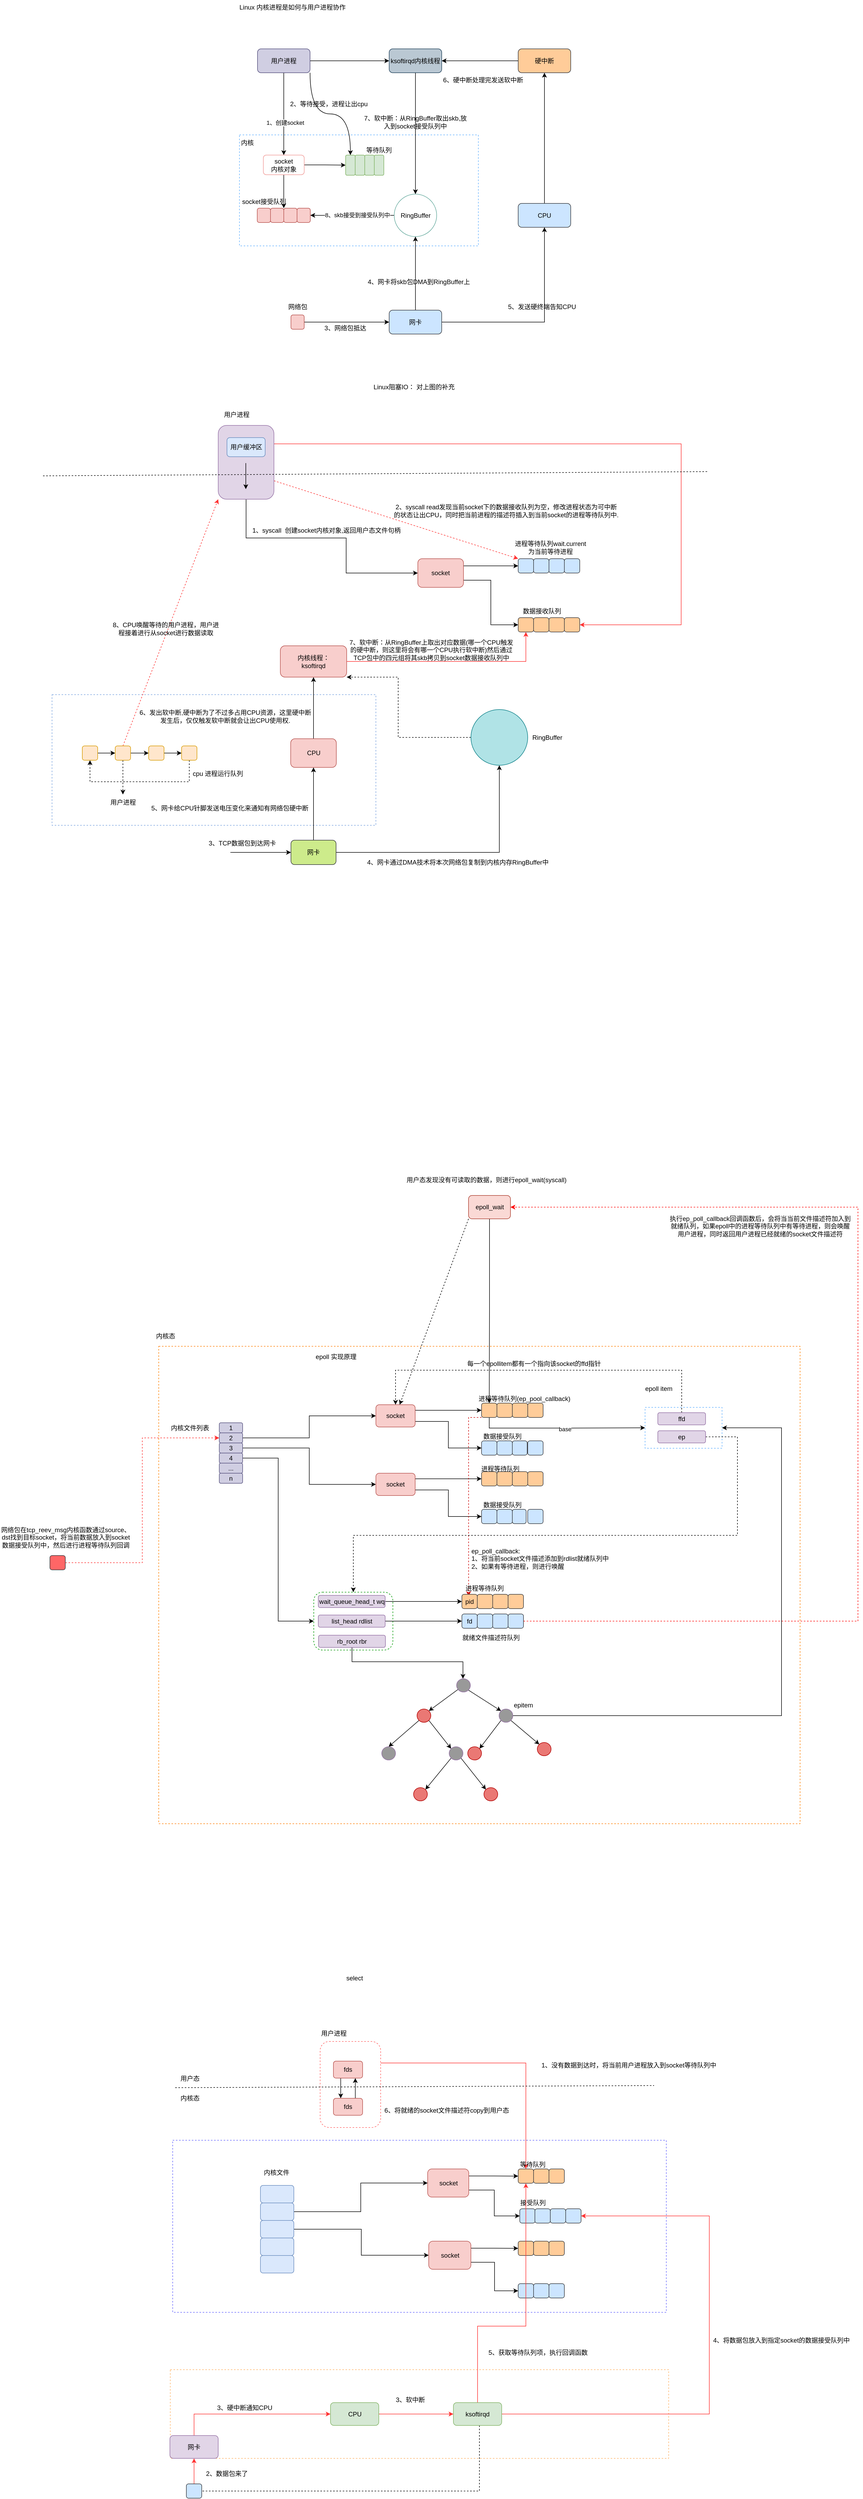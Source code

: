 <mxfile version="21.3.5" type="github">
  <diagram name="第 1 页" id="UiUmeHCXCItSYZdrNYk0">
    <mxGraphModel dx="2476" dy="1158" grid="0" gridSize="10" guides="1" tooltips="1" connect="1" arrows="1" fold="1" page="0" pageScale="1" pageWidth="827" pageHeight="1169" math="0" shadow="0">
      <root>
        <mxCell id="0" />
        <mxCell id="1" parent="0" />
        <mxCell id="DWT1Q38hwzPx2ulkHnWk-47" value="" style="rounded=0;whiteSpace=wrap;html=1;dashed=1;strokeColor=#6666FF;" vertex="1" parent="1">
          <mxGeometry x="-7.75" y="4133" width="929.75" height="324" as="geometry" />
        </mxCell>
        <mxCell id="SGFudVT8dGAa36Ycn4sC-56" value="" style="rounded=0;whiteSpace=wrap;html=1;dashed=1;strokeColor=#7EA6E0;" parent="1" vertex="1">
          <mxGeometry x="-235" y="1411" width="610" height="246" as="geometry" />
        </mxCell>
        <mxCell id="yXvdF3FizRpR8nZ26RIh-1" value="" style="rounded=0;whiteSpace=wrap;html=1;dashed=1;strokeColor=#FF8000;" parent="1" vertex="1">
          <mxGeometry x="-34" y="2638" width="1208" height="899" as="geometry" />
        </mxCell>
        <mxCell id="pu7iaIiwXgVP31Rx-ahs-29" value="" style="rounded=0;whiteSpace=wrap;html=1;dashed=1;strokeColor=#66B2FF;" parent="1" vertex="1">
          <mxGeometry x="882" y="2753" width="145" height="77" as="geometry" />
        </mxCell>
        <mxCell id="NIYt3VzmpH9wkrgv9Ji_-2" value="" style="rounded=0;whiteSpace=wrap;html=1;dashed=1;strokeColor=#66B2FF;" parent="1" vertex="1">
          <mxGeometry x="118" y="357" width="450" height="209" as="geometry" />
        </mxCell>
        <mxCell id="NIYt3VzmpH9wkrgv9Ji_-1" value="Linux 内核进程是如何与用户进程协作" style="text;html=1;strokeColor=none;fillColor=none;align=center;verticalAlign=middle;whiteSpace=wrap;rounded=0;" parent="1" vertex="1">
          <mxGeometry x="90" y="103" width="256" height="27" as="geometry" />
        </mxCell>
        <mxCell id="NIYt3VzmpH9wkrgv9Ji_-3" value="内核" style="text;html=1;strokeColor=none;fillColor=none;align=center;verticalAlign=middle;whiteSpace=wrap;rounded=0;" parent="1" vertex="1">
          <mxGeometry x="103" y="357" width="60" height="30" as="geometry" />
        </mxCell>
        <mxCell id="NIYt3VzmpH9wkrgv9Ji_-12" style="edgeStyle=orthogonalEdgeStyle;rounded=0;orthogonalLoop=1;jettySize=auto;html=1;entryX=0;entryY=0.5;entryDx=0;entryDy=0;" parent="1" source="NIYt3VzmpH9wkrgv9Ji_-4" target="NIYt3VzmpH9wkrgv9Ji_-5" edge="1">
          <mxGeometry relative="1" as="geometry" />
        </mxCell>
        <mxCell id="NIYt3VzmpH9wkrgv9Ji_-20" style="edgeStyle=orthogonalEdgeStyle;rounded=0;orthogonalLoop=1;jettySize=auto;html=1;entryX=1;entryY=0;entryDx=0;entryDy=0;" parent="1" source="NIYt3VzmpH9wkrgv9Ji_-4" target="NIYt3VzmpH9wkrgv9Ji_-16" edge="1">
          <mxGeometry relative="1" as="geometry" />
        </mxCell>
        <mxCell id="NIYt3VzmpH9wkrgv9Ji_-4" value="socket&lt;br&gt;内核对象" style="rounded=1;whiteSpace=wrap;html=1;strokeColor=#F19C99;" parent="1" vertex="1">
          <mxGeometry x="163" y="395" width="77" height="37" as="geometry" />
        </mxCell>
        <mxCell id="NIYt3VzmpH9wkrgv9Ji_-5" value="" style="rounded=1;whiteSpace=wrap;html=1;fillColor=#d5e8d4;strokeColor=#82b366;" parent="1" vertex="1">
          <mxGeometry x="318" y="395" width="18" height="38" as="geometry" />
        </mxCell>
        <mxCell id="NIYt3VzmpH9wkrgv9Ji_-7" value="" style="rounded=1;whiteSpace=wrap;html=1;fillColor=#d5e8d4;strokeColor=#82b366;" parent="1" vertex="1">
          <mxGeometry x="336" y="395" width="18" height="38" as="geometry" />
        </mxCell>
        <mxCell id="NIYt3VzmpH9wkrgv9Ji_-10" value="" style="rounded=1;whiteSpace=wrap;html=1;fillColor=#d5e8d4;strokeColor=#82b366;" parent="1" vertex="1">
          <mxGeometry x="354" y="395" width="18" height="38" as="geometry" />
        </mxCell>
        <mxCell id="NIYt3VzmpH9wkrgv9Ji_-11" value="" style="rounded=1;whiteSpace=wrap;html=1;fillColor=#d5e8d4;strokeColor=#82b366;" parent="1" vertex="1">
          <mxGeometry x="372" y="395" width="18" height="38" as="geometry" />
        </mxCell>
        <mxCell id="NIYt3VzmpH9wkrgv9Ji_-13" value="等待队列" style="text;html=1;strokeColor=none;fillColor=none;align=center;verticalAlign=middle;whiteSpace=wrap;rounded=0;" parent="1" vertex="1">
          <mxGeometry x="351" y="371" width="60" height="30" as="geometry" />
        </mxCell>
        <mxCell id="NIYt3VzmpH9wkrgv9Ji_-14" value="" style="rounded=1;whiteSpace=wrap;html=1;fillColor=#f8cecc;strokeColor=#b85450;" parent="1" vertex="1">
          <mxGeometry x="151.5" y="495" width="25" height="27" as="geometry" />
        </mxCell>
        <mxCell id="NIYt3VzmpH9wkrgv9Ji_-16" value="" style="rounded=1;whiteSpace=wrap;html=1;fillColor=#f8cecc;strokeColor=#b85450;" parent="1" vertex="1">
          <mxGeometry x="176.5" y="495" width="25" height="27" as="geometry" />
        </mxCell>
        <mxCell id="NIYt3VzmpH9wkrgv9Ji_-17" value="" style="rounded=1;whiteSpace=wrap;html=1;fillColor=#f8cecc;strokeColor=#b85450;" parent="1" vertex="1">
          <mxGeometry x="201.5" y="495" width="25" height="27" as="geometry" />
        </mxCell>
        <mxCell id="NIYt3VzmpH9wkrgv9Ji_-18" value="" style="rounded=1;whiteSpace=wrap;html=1;fillColor=#f8cecc;strokeColor=#b85450;" parent="1" vertex="1">
          <mxGeometry x="226.5" y="495" width="25" height="27" as="geometry" />
        </mxCell>
        <mxCell id="NIYt3VzmpH9wkrgv9Ji_-59" style="edgeStyle=orthogonalEdgeStyle;rounded=0;orthogonalLoop=1;jettySize=auto;html=1;entryX=1;entryY=0.5;entryDx=0;entryDy=0;" parent="1" source="NIYt3VzmpH9wkrgv9Ji_-22" target="NIYt3VzmpH9wkrgv9Ji_-18" edge="1">
          <mxGeometry relative="1" as="geometry" />
        </mxCell>
        <mxCell id="NIYt3VzmpH9wkrgv9Ji_-60" value="8、skb接受到接受队列中" style="edgeLabel;html=1;align=center;verticalAlign=middle;resizable=0;points=[];" parent="NIYt3VzmpH9wkrgv9Ji_-59" vertex="1" connectable="0">
          <mxGeometry x="-0.116" y="-1" relative="1" as="geometry">
            <mxPoint as="offset" />
          </mxGeometry>
        </mxCell>
        <mxCell id="NIYt3VzmpH9wkrgv9Ji_-22" value="RingBuffer" style="ellipse;whiteSpace=wrap;html=1;aspect=fixed;strokeColor=#67AB9F;" parent="1" vertex="1">
          <mxGeometry x="409.5" y="468.5" width="80" height="80" as="geometry" />
        </mxCell>
        <mxCell id="NIYt3VzmpH9wkrgv9Ji_-25" value="socket接受队列" style="text;html=1;strokeColor=none;fillColor=none;align=center;verticalAlign=middle;whiteSpace=wrap;rounded=0;" parent="1" vertex="1">
          <mxGeometry x="119.5" y="470" width="89" height="25" as="geometry" />
        </mxCell>
        <mxCell id="NIYt3VzmpH9wkrgv9Ji_-27" style="edgeStyle=orthogonalEdgeStyle;rounded=0;orthogonalLoop=1;jettySize=auto;html=1;" parent="1" source="NIYt3VzmpH9wkrgv9Ji_-26" target="NIYt3VzmpH9wkrgv9Ji_-4" edge="1">
          <mxGeometry relative="1" as="geometry" />
        </mxCell>
        <mxCell id="NIYt3VzmpH9wkrgv9Ji_-28" value="1、创建socket" style="edgeLabel;html=1;align=center;verticalAlign=middle;resizable=0;points=[];" parent="NIYt3VzmpH9wkrgv9Ji_-27" vertex="1" connectable="0">
          <mxGeometry x="0.213" y="2" relative="1" as="geometry">
            <mxPoint as="offset" />
          </mxGeometry>
        </mxCell>
        <mxCell id="NIYt3VzmpH9wkrgv9Ji_-31" style="edgeStyle=orthogonalEdgeStyle;rounded=0;orthogonalLoop=1;jettySize=auto;html=1;exitX=1;exitY=1;exitDx=0;exitDy=0;entryX=0.5;entryY=0;entryDx=0;entryDy=0;curved=1;" parent="1" source="NIYt3VzmpH9wkrgv9Ji_-26" target="NIYt3VzmpH9wkrgv9Ji_-5" edge="1">
          <mxGeometry relative="1" as="geometry" />
        </mxCell>
        <mxCell id="NIYt3VzmpH9wkrgv9Ji_-35" style="edgeStyle=orthogonalEdgeStyle;rounded=0;orthogonalLoop=1;jettySize=auto;html=1;" parent="1" source="NIYt3VzmpH9wkrgv9Ji_-26" target="NIYt3VzmpH9wkrgv9Ji_-34" edge="1">
          <mxGeometry relative="1" as="geometry" />
        </mxCell>
        <mxCell id="NIYt3VzmpH9wkrgv9Ji_-26" value="用户进程" style="rounded=1;whiteSpace=wrap;html=1;fillColor=#d0cee2;strokeColor=#56517e;" parent="1" vertex="1">
          <mxGeometry x="152" y="195" width="99" height="45" as="geometry" />
        </mxCell>
        <mxCell id="NIYt3VzmpH9wkrgv9Ji_-33" value="2、等待接受，进程让出cpu" style="text;html=1;strokeColor=none;fillColor=none;align=center;verticalAlign=middle;whiteSpace=wrap;rounded=0;" parent="1" vertex="1">
          <mxGeometry x="204" y="290" width="165" height="17" as="geometry" />
        </mxCell>
        <mxCell id="NIYt3VzmpH9wkrgv9Ji_-39" style="edgeStyle=orthogonalEdgeStyle;rounded=0;orthogonalLoop=1;jettySize=auto;html=1;" parent="1" source="NIYt3VzmpH9wkrgv9Ji_-34" target="NIYt3VzmpH9wkrgv9Ji_-22" edge="1">
          <mxGeometry relative="1" as="geometry" />
        </mxCell>
        <mxCell id="NIYt3VzmpH9wkrgv9Ji_-34" value="ksoftirqd内核线程" style="rounded=1;whiteSpace=wrap;html=1;fillColor=#bac8d3;strokeColor=#23445d;" parent="1" vertex="1">
          <mxGeometry x="400" y="195" width="99" height="45" as="geometry" />
        </mxCell>
        <mxCell id="NIYt3VzmpH9wkrgv9Ji_-41" value="7、软中断：从RingBuffer取出skb,放入到socket接受队列中" style="text;html=1;strokeColor=none;fillColor=none;align=center;verticalAlign=middle;whiteSpace=wrap;rounded=0;" parent="1" vertex="1">
          <mxGeometry x="350" y="330" width="199" height="5" as="geometry" />
        </mxCell>
        <mxCell id="NIYt3VzmpH9wkrgv9Ji_-43" style="edgeStyle=orthogonalEdgeStyle;rounded=0;orthogonalLoop=1;jettySize=auto;html=1;entryX=1;entryY=0.5;entryDx=0;entryDy=0;" parent="1" source="NIYt3VzmpH9wkrgv9Ji_-42" target="NIYt3VzmpH9wkrgv9Ji_-34" edge="1">
          <mxGeometry relative="1" as="geometry" />
        </mxCell>
        <mxCell id="NIYt3VzmpH9wkrgv9Ji_-42" value="硬中断" style="rounded=1;whiteSpace=wrap;html=1;fillColor=#ffcc99;strokeColor=#36393d;" parent="1" vertex="1">
          <mxGeometry x="643" y="195" width="99" height="45" as="geometry" />
        </mxCell>
        <mxCell id="NIYt3VzmpH9wkrgv9Ji_-44" value="6、硬中断处理完发送软中断" style="text;html=1;strokeColor=none;fillColor=none;align=center;verticalAlign=middle;whiteSpace=wrap;rounded=0;" parent="1" vertex="1">
          <mxGeometry x="496" y="244" width="162" height="19" as="geometry" />
        </mxCell>
        <mxCell id="NIYt3VzmpH9wkrgv9Ji_-46" style="edgeStyle=orthogonalEdgeStyle;rounded=0;orthogonalLoop=1;jettySize=auto;html=1;entryX=0.5;entryY=1;entryDx=0;entryDy=0;" parent="1" source="NIYt3VzmpH9wkrgv9Ji_-45" target="NIYt3VzmpH9wkrgv9Ji_-42" edge="1">
          <mxGeometry relative="1" as="geometry" />
        </mxCell>
        <mxCell id="NIYt3VzmpH9wkrgv9Ji_-45" value="CPU" style="rounded=1;whiteSpace=wrap;html=1;fillColor=#cce5ff;strokeColor=#36393d;" parent="1" vertex="1">
          <mxGeometry x="643" y="486" width="99" height="45" as="geometry" />
        </mxCell>
        <mxCell id="NIYt3VzmpH9wkrgv9Ji_-52" style="edgeStyle=orthogonalEdgeStyle;rounded=0;orthogonalLoop=1;jettySize=auto;html=1;" parent="1" source="NIYt3VzmpH9wkrgv9Ji_-48" target="NIYt3VzmpH9wkrgv9Ji_-22" edge="1">
          <mxGeometry relative="1" as="geometry" />
        </mxCell>
        <mxCell id="NIYt3VzmpH9wkrgv9Ji_-56" style="edgeStyle=orthogonalEdgeStyle;rounded=0;orthogonalLoop=1;jettySize=auto;html=1;entryX=0.5;entryY=1;entryDx=0;entryDy=0;" parent="1" source="NIYt3VzmpH9wkrgv9Ji_-48" target="NIYt3VzmpH9wkrgv9Ji_-45" edge="1">
          <mxGeometry relative="1" as="geometry" />
        </mxCell>
        <mxCell id="NIYt3VzmpH9wkrgv9Ji_-48" value="网卡" style="rounded=1;whiteSpace=wrap;html=1;fillColor=#cce5ff;strokeColor=#36393d;" parent="1" vertex="1">
          <mxGeometry x="400" y="687" width="99" height="45" as="geometry" />
        </mxCell>
        <mxCell id="NIYt3VzmpH9wkrgv9Ji_-51" style="edgeStyle=orthogonalEdgeStyle;rounded=0;orthogonalLoop=1;jettySize=auto;html=1;entryX=0;entryY=0.5;entryDx=0;entryDy=0;" parent="1" source="NIYt3VzmpH9wkrgv9Ji_-49" target="NIYt3VzmpH9wkrgv9Ji_-48" edge="1">
          <mxGeometry relative="1" as="geometry" />
        </mxCell>
        <mxCell id="NIYt3VzmpH9wkrgv9Ji_-49" value="" style="rounded=1;whiteSpace=wrap;html=1;fillColor=#f8cecc;strokeColor=#b85450;" parent="1" vertex="1">
          <mxGeometry x="215" y="696" width="25" height="27" as="geometry" />
        </mxCell>
        <mxCell id="NIYt3VzmpH9wkrgv9Ji_-50" value="网络包" style="text;html=1;strokeColor=none;fillColor=none;align=center;verticalAlign=middle;whiteSpace=wrap;rounded=0;" parent="1" vertex="1">
          <mxGeometry x="197.5" y="666" width="60" height="30" as="geometry" />
        </mxCell>
        <mxCell id="NIYt3VzmpH9wkrgv9Ji_-54" value="3、网络包抵达" style="text;html=1;strokeColor=none;fillColor=none;align=center;verticalAlign=middle;whiteSpace=wrap;rounded=0;" parent="1" vertex="1">
          <mxGeometry x="266" y="710" width="103" height="22" as="geometry" />
        </mxCell>
        <mxCell id="NIYt3VzmpH9wkrgv9Ji_-55" value="4、网卡将skb包DMA到RingBuffer上" style="text;html=1;strokeColor=none;fillColor=none;align=center;verticalAlign=middle;whiteSpace=wrap;rounded=0;" parent="1" vertex="1">
          <mxGeometry x="346" y="619" width="220" height="30" as="geometry" />
        </mxCell>
        <mxCell id="NIYt3VzmpH9wkrgv9Ji_-57" value="5、发送硬终端告知CPU" style="text;html=1;strokeColor=none;fillColor=none;align=center;verticalAlign=middle;whiteSpace=wrap;rounded=0;" parent="1" vertex="1">
          <mxGeometry x="619" y="671.5" width="138" height="19" as="geometry" />
        </mxCell>
        <mxCell id="pu7iaIiwXgVP31Rx-ahs-1" value="epoll 实现原理" style="text;html=1;strokeColor=none;fillColor=none;align=center;verticalAlign=middle;whiteSpace=wrap;rounded=0;" parent="1" vertex="1">
          <mxGeometry x="240.5" y="2647" width="118" height="21" as="geometry" />
        </mxCell>
        <mxCell id="pu7iaIiwXgVP31Rx-ahs-2" value="1" style="rounded=1;whiteSpace=wrap;html=1;fillColor=#d0cee2;strokeColor=#56517e;" parent="1" vertex="1">
          <mxGeometry x="80" y="2782" width="44" height="19" as="geometry" />
        </mxCell>
        <mxCell id="pu7iaIiwXgVP31Rx-ahs-11" style="edgeStyle=orthogonalEdgeStyle;rounded=0;orthogonalLoop=1;jettySize=auto;html=1;entryX=0;entryY=0.5;entryDx=0;entryDy=0;" parent="1" source="pu7iaIiwXgVP31Rx-ahs-3" target="pu7iaIiwXgVP31Rx-ahs-10" edge="1">
          <mxGeometry relative="1" as="geometry" />
        </mxCell>
        <mxCell id="pu7iaIiwXgVP31Rx-ahs-3" value="2" style="rounded=1;whiteSpace=wrap;html=1;fillColor=#d0cee2;strokeColor=#56517e;" parent="1" vertex="1">
          <mxGeometry x="80" y="2801" width="44" height="19" as="geometry" />
        </mxCell>
        <mxCell id="pu7iaIiwXgVP31Rx-ahs-13" style="edgeStyle=orthogonalEdgeStyle;rounded=0;orthogonalLoop=1;jettySize=auto;html=1;entryX=0;entryY=0.5;entryDx=0;entryDy=0;" parent="1" source="pu7iaIiwXgVP31Rx-ahs-4" target="pu7iaIiwXgVP31Rx-ahs-12" edge="1">
          <mxGeometry relative="1" as="geometry" />
        </mxCell>
        <mxCell id="pu7iaIiwXgVP31Rx-ahs-4" value="3" style="rounded=1;whiteSpace=wrap;html=1;fillColor=#d0cee2;strokeColor=#56517e;" parent="1" vertex="1">
          <mxGeometry x="80" y="2820" width="44" height="19" as="geometry" />
        </mxCell>
        <mxCell id="pu7iaIiwXgVP31Rx-ahs-15" style="edgeStyle=orthogonalEdgeStyle;rounded=0;orthogonalLoop=1;jettySize=auto;html=1;entryX=0;entryY=0.5;entryDx=0;entryDy=0;" parent="1" source="pu7iaIiwXgVP31Rx-ahs-5" target="pu7iaIiwXgVP31Rx-ahs-14" edge="1">
          <mxGeometry relative="1" as="geometry" />
        </mxCell>
        <mxCell id="pu7iaIiwXgVP31Rx-ahs-5" value="4" style="rounded=1;whiteSpace=wrap;html=1;fillColor=#d0cee2;strokeColor=#56517e;" parent="1" vertex="1">
          <mxGeometry x="80" y="2839" width="44" height="19" as="geometry" />
        </mxCell>
        <mxCell id="pu7iaIiwXgVP31Rx-ahs-6" value="..." style="rounded=1;whiteSpace=wrap;html=1;fillColor=#d0cee2;strokeColor=#56517e;" parent="1" vertex="1">
          <mxGeometry x="80" y="2858" width="44" height="19" as="geometry" />
        </mxCell>
        <mxCell id="pu7iaIiwXgVP31Rx-ahs-7" value="n" style="rounded=1;whiteSpace=wrap;html=1;fillColor=#d0cee2;strokeColor=#56517e;" parent="1" vertex="1">
          <mxGeometry x="80" y="2877" width="44" height="19" as="geometry" />
        </mxCell>
        <mxCell id="pu7iaIiwXgVP31Rx-ahs-8" value="内核文件列表" style="text;html=1;strokeColor=none;fillColor=none;align=center;verticalAlign=middle;whiteSpace=wrap;rounded=0;" parent="1" vertex="1">
          <mxGeometry x="-24" y="2780" width="98" height="23" as="geometry" />
        </mxCell>
        <mxCell id="pu7iaIiwXgVP31Rx-ahs-20" style="edgeStyle=orthogonalEdgeStyle;rounded=0;orthogonalLoop=1;jettySize=auto;html=1;exitX=1;exitY=0.25;exitDx=0;exitDy=0;" parent="1" source="pu7iaIiwXgVP31Rx-ahs-10" target="pu7iaIiwXgVP31Rx-ahs-16" edge="1">
          <mxGeometry relative="1" as="geometry" />
        </mxCell>
        <mxCell id="pu7iaIiwXgVP31Rx-ahs-26" style="edgeStyle=orthogonalEdgeStyle;rounded=0;orthogonalLoop=1;jettySize=auto;html=1;exitX=1;exitY=0.75;exitDx=0;exitDy=0;entryX=0;entryY=0.5;entryDx=0;entryDy=0;" parent="1" source="pu7iaIiwXgVP31Rx-ahs-10" target="pu7iaIiwXgVP31Rx-ahs-22" edge="1">
          <mxGeometry relative="1" as="geometry" />
        </mxCell>
        <mxCell id="pu7iaIiwXgVP31Rx-ahs-10" value="socket" style="rounded=1;whiteSpace=wrap;html=1;fillColor=#f8cecc;strokeColor=#b85450;" parent="1" vertex="1">
          <mxGeometry x="375" y="2748" width="74" height="42" as="geometry" />
        </mxCell>
        <mxCell id="pu7iaIiwXgVP31Rx-ahs-47" style="edgeStyle=orthogonalEdgeStyle;rounded=0;orthogonalLoop=1;jettySize=auto;html=1;exitX=1;exitY=0.25;exitDx=0;exitDy=0;entryX=0;entryY=0.5;entryDx=0;entryDy=0;" parent="1" source="pu7iaIiwXgVP31Rx-ahs-12" target="pu7iaIiwXgVP31Rx-ahs-37" edge="1">
          <mxGeometry relative="1" as="geometry" />
        </mxCell>
        <mxCell id="pu7iaIiwXgVP31Rx-ahs-49" style="edgeStyle=orthogonalEdgeStyle;rounded=0;orthogonalLoop=1;jettySize=auto;html=1;exitX=1;exitY=0.75;exitDx=0;exitDy=0;entryX=0;entryY=0.5;entryDx=0;entryDy=0;" parent="1" source="pu7iaIiwXgVP31Rx-ahs-12" target="pu7iaIiwXgVP31Rx-ahs-42" edge="1">
          <mxGeometry relative="1" as="geometry" />
        </mxCell>
        <mxCell id="pu7iaIiwXgVP31Rx-ahs-12" value="socket" style="rounded=1;whiteSpace=wrap;html=1;fillColor=#f8cecc;strokeColor=#b85450;" parent="1" vertex="1">
          <mxGeometry x="375" y="2877" width="74" height="42" as="geometry" />
        </mxCell>
        <mxCell id="pu7iaIiwXgVP31Rx-ahs-14" value="" style="rounded=1;whiteSpace=wrap;html=1;dashed=1;strokeColor=#009900;" parent="1" vertex="1">
          <mxGeometry x="258" y="3101" width="149" height="109" as="geometry" />
        </mxCell>
        <mxCell id="pu7iaIiwXgVP31Rx-ahs-31" style="edgeStyle=orthogonalEdgeStyle;rounded=0;orthogonalLoop=1;jettySize=auto;html=1;entryX=0;entryY=0.5;entryDx=0;entryDy=0;exitX=0.5;exitY=1;exitDx=0;exitDy=0;" parent="1" source="pu7iaIiwXgVP31Rx-ahs-16" target="pu7iaIiwXgVP31Rx-ahs-29" edge="1">
          <mxGeometry relative="1" as="geometry" />
        </mxCell>
        <mxCell id="pu7iaIiwXgVP31Rx-ahs-48" value="base" style="edgeLabel;html=1;align=center;verticalAlign=middle;resizable=0;points=[];" parent="pu7iaIiwXgVP31Rx-ahs-31" vertex="1" connectable="0">
          <mxGeometry x="0.033" y="-2" relative="1" as="geometry">
            <mxPoint as="offset" />
          </mxGeometry>
        </mxCell>
        <mxCell id="pu7iaIiwXgVP31Rx-ahs-62" style="edgeStyle=orthogonalEdgeStyle;rounded=0;orthogonalLoop=1;jettySize=auto;html=1;exitX=0;exitY=1;exitDx=0;exitDy=0;entryX=0.147;entryY=1.145;entryDx=0;entryDy=0;entryPerimeter=0;dashed=1;strokeColor=#CC0000;" parent="1" source="pu7iaIiwXgVP31Rx-ahs-16" target="pu7iaIiwXgVP31Rx-ahs-60" edge="1">
          <mxGeometry relative="1" as="geometry">
            <Array as="points">
              <mxPoint x="550" y="2772" />
            </Array>
          </mxGeometry>
        </mxCell>
        <mxCell id="pu7iaIiwXgVP31Rx-ahs-16" value="" style="rounded=1;whiteSpace=wrap;html=1;fillColor=#ffcc99;strokeColor=#36393d;" parent="1" vertex="1">
          <mxGeometry x="574" y="2745" width="29" height="27" as="geometry" />
        </mxCell>
        <mxCell id="pu7iaIiwXgVP31Rx-ahs-17" value="" style="rounded=1;whiteSpace=wrap;html=1;fillColor=#ffcc99;strokeColor=#36393d;" parent="1" vertex="1">
          <mxGeometry x="603" y="2745" width="29" height="27" as="geometry" />
        </mxCell>
        <mxCell id="pu7iaIiwXgVP31Rx-ahs-18" value="" style="rounded=1;whiteSpace=wrap;html=1;fillColor=#ffcc99;strokeColor=#36393d;" parent="1" vertex="1">
          <mxGeometry x="632" y="2745" width="29" height="27" as="geometry" />
        </mxCell>
        <mxCell id="pu7iaIiwXgVP31Rx-ahs-19" value="" style="rounded=1;whiteSpace=wrap;html=1;fillColor=#ffcc99;strokeColor=#36393d;" parent="1" vertex="1">
          <mxGeometry x="661" y="2745" width="29" height="27" as="geometry" />
        </mxCell>
        <mxCell id="pu7iaIiwXgVP31Rx-ahs-21" value="进程等待队列(ep_pool_callback)" style="text;html=1;strokeColor=none;fillColor=none;align=center;verticalAlign=middle;whiteSpace=wrap;rounded=0;" parent="1" vertex="1">
          <mxGeometry x="563" y="2724" width="184" height="25" as="geometry" />
        </mxCell>
        <mxCell id="pu7iaIiwXgVP31Rx-ahs-22" value="" style="rounded=1;whiteSpace=wrap;html=1;fillColor=#cce5ff;strokeColor=#36393d;" parent="1" vertex="1">
          <mxGeometry x="574" y="2816" width="29" height="27" as="geometry" />
        </mxCell>
        <mxCell id="pu7iaIiwXgVP31Rx-ahs-23" value="" style="rounded=1;whiteSpace=wrap;html=1;fillColor=#cce5ff;strokeColor=#36393d;" parent="1" vertex="1">
          <mxGeometry x="603" y="2816" width="29" height="27" as="geometry" />
        </mxCell>
        <mxCell id="pu7iaIiwXgVP31Rx-ahs-24" value="" style="rounded=1;whiteSpace=wrap;html=1;fillColor=#cce5ff;strokeColor=#36393d;" parent="1" vertex="1">
          <mxGeometry x="632" y="2816" width="28" height="27" as="geometry" />
        </mxCell>
        <mxCell id="pu7iaIiwXgVP31Rx-ahs-25" value="" style="rounded=1;whiteSpace=wrap;html=1;fillColor=#cce5ff;strokeColor=#36393d;" parent="1" vertex="1">
          <mxGeometry x="661" y="2816" width="29" height="27" as="geometry" />
        </mxCell>
        <mxCell id="pu7iaIiwXgVP31Rx-ahs-28" value="数据接受队列" style="text;html=1;strokeColor=none;fillColor=none;align=center;verticalAlign=middle;whiteSpace=wrap;rounded=0;" parent="1" vertex="1">
          <mxGeometry x="571" y="2795" width="85" height="25" as="geometry" />
        </mxCell>
        <mxCell id="pu7iaIiwXgVP31Rx-ahs-30" value="epoll item" style="text;html=1;strokeColor=none;fillColor=none;align=center;verticalAlign=middle;whiteSpace=wrap;rounded=0;" parent="1" vertex="1">
          <mxGeometry x="878" y="2703" width="60" height="30" as="geometry" />
        </mxCell>
        <mxCell id="pu7iaIiwXgVP31Rx-ahs-34" style="edgeStyle=orthogonalEdgeStyle;rounded=0;orthogonalLoop=1;jettySize=auto;html=1;entryX=0.5;entryY=0;entryDx=0;entryDy=0;exitX=0.5;exitY=0;exitDx=0;exitDy=0;dashed=1;" parent="1" source="pu7iaIiwXgVP31Rx-ahs-32" target="pu7iaIiwXgVP31Rx-ahs-10" edge="1">
          <mxGeometry relative="1" as="geometry">
            <Array as="points">
              <mxPoint x="951" y="2683" />
              <mxPoint x="412" y="2683" />
            </Array>
          </mxGeometry>
        </mxCell>
        <mxCell id="pu7iaIiwXgVP31Rx-ahs-32" value="ffd" style="rounded=1;whiteSpace=wrap;html=1;fillColor=#e1d5e7;strokeColor=#9673a6;" parent="1" vertex="1">
          <mxGeometry x="906" y="2763" width="90" height="23" as="geometry" />
        </mxCell>
        <mxCell id="pu7iaIiwXgVP31Rx-ahs-64" style="edgeStyle=orthogonalEdgeStyle;rounded=0;orthogonalLoop=1;jettySize=auto;html=1;entryX=0.5;entryY=0;entryDx=0;entryDy=0;exitX=1;exitY=0.5;exitDx=0;exitDy=0;dashed=1;" parent="1" source="pu7iaIiwXgVP31Rx-ahs-33" target="pu7iaIiwXgVP31Rx-ahs-14" edge="1">
          <mxGeometry relative="1" as="geometry">
            <Array as="points">
              <mxPoint x="1056" y="2809" />
              <mxPoint x="1056" y="2994" />
              <mxPoint x="333" y="2994" />
            </Array>
          </mxGeometry>
        </mxCell>
        <mxCell id="pu7iaIiwXgVP31Rx-ahs-33" value="ep" style="rounded=1;whiteSpace=wrap;html=1;fillColor=#e1d5e7;strokeColor=#9673a6;" parent="1" vertex="1">
          <mxGeometry x="906" y="2797" width="90" height="23" as="geometry" />
        </mxCell>
        <mxCell id="pu7iaIiwXgVP31Rx-ahs-36" value="每一个epollitem都有一个指向该socket的ffd指针" style="text;html=1;strokeColor=none;fillColor=none;align=center;verticalAlign=middle;whiteSpace=wrap;rounded=0;" parent="1" vertex="1">
          <mxGeometry x="539" y="2660" width="268" height="22" as="geometry" />
        </mxCell>
        <mxCell id="pu7iaIiwXgVP31Rx-ahs-37" value="" style="rounded=1;whiteSpace=wrap;html=1;fillColor=#ffcc99;strokeColor=#36393d;" parent="1" vertex="1">
          <mxGeometry x="574" y="2874" width="29" height="27" as="geometry" />
        </mxCell>
        <mxCell id="pu7iaIiwXgVP31Rx-ahs-38" value="" style="rounded=1;whiteSpace=wrap;html=1;fillColor=#ffcc99;strokeColor=#36393d;" parent="1" vertex="1">
          <mxGeometry x="603" y="2874" width="29" height="27" as="geometry" />
        </mxCell>
        <mxCell id="pu7iaIiwXgVP31Rx-ahs-39" value="" style="rounded=1;whiteSpace=wrap;html=1;fillColor=#ffcc99;strokeColor=#36393d;" parent="1" vertex="1">
          <mxGeometry x="632" y="2874" width="29" height="27" as="geometry" />
        </mxCell>
        <mxCell id="pu7iaIiwXgVP31Rx-ahs-40" value="" style="rounded=1;whiteSpace=wrap;html=1;fillColor=#ffcc99;strokeColor=#36393d;" parent="1" vertex="1">
          <mxGeometry x="661" y="2874" width="29" height="27" as="geometry" />
        </mxCell>
        <mxCell id="pu7iaIiwXgVP31Rx-ahs-41" value="进程等待队列" style="text;html=1;strokeColor=none;fillColor=none;align=center;verticalAlign=middle;whiteSpace=wrap;rounded=0;" parent="1" vertex="1">
          <mxGeometry x="563" y="2858" width="93" height="21" as="geometry" />
        </mxCell>
        <mxCell id="pu7iaIiwXgVP31Rx-ahs-42" value="" style="rounded=1;whiteSpace=wrap;html=1;fillColor=#cce5ff;strokeColor=#36393d;" parent="1" vertex="1">
          <mxGeometry x="574" y="2945" width="29" height="27" as="geometry" />
        </mxCell>
        <mxCell id="pu7iaIiwXgVP31Rx-ahs-43" value="" style="rounded=1;whiteSpace=wrap;html=1;fillColor=#cce5ff;strokeColor=#36393d;" parent="1" vertex="1">
          <mxGeometry x="603" y="2945" width="29" height="27" as="geometry" />
        </mxCell>
        <mxCell id="pu7iaIiwXgVP31Rx-ahs-44" value="" style="rounded=1;whiteSpace=wrap;html=1;fillColor=#cce5ff;strokeColor=#36393d;" parent="1" vertex="1">
          <mxGeometry x="632" y="2945" width="26" height="27" as="geometry" />
        </mxCell>
        <mxCell id="pu7iaIiwXgVP31Rx-ahs-45" value="" style="rounded=1;whiteSpace=wrap;html=1;fillColor=#cce5ff;strokeColor=#36393d;" parent="1" vertex="1">
          <mxGeometry x="661" y="2945" width="29" height="27" as="geometry" />
        </mxCell>
        <mxCell id="pu7iaIiwXgVP31Rx-ahs-46" value="数据接受队列" style="text;html=1;strokeColor=none;fillColor=none;align=center;verticalAlign=middle;whiteSpace=wrap;rounded=0;" parent="1" vertex="1">
          <mxGeometry x="571" y="2924" width="85" height="25" as="geometry" />
        </mxCell>
        <mxCell id="pu7iaIiwXgVP31Rx-ahs-61" style="edgeStyle=orthogonalEdgeStyle;rounded=0;orthogonalLoop=1;jettySize=auto;html=1;entryX=0;entryY=0.5;entryDx=0;entryDy=0;" parent="1" source="pu7iaIiwXgVP31Rx-ahs-50" target="pu7iaIiwXgVP31Rx-ahs-56" edge="1">
          <mxGeometry relative="1" as="geometry" />
        </mxCell>
        <mxCell id="pu7iaIiwXgVP31Rx-ahs-50" value="wait_queue_head_t wq" style="rounded=1;whiteSpace=wrap;html=1;fillColor=#e1d5e7;strokeColor=#9673a6;" parent="1" vertex="1">
          <mxGeometry x="266.5" y="3107" width="126" height="23" as="geometry" />
        </mxCell>
        <mxCell id="pu7iaIiwXgVP31Rx-ahs-72" style="edgeStyle=orthogonalEdgeStyle;rounded=0;orthogonalLoop=1;jettySize=auto;html=1;entryX=0;entryY=0.5;entryDx=0;entryDy=0;" parent="1" source="pu7iaIiwXgVP31Rx-ahs-51" target="pu7iaIiwXgVP31Rx-ahs-68" edge="1">
          <mxGeometry relative="1" as="geometry" />
        </mxCell>
        <mxCell id="pu7iaIiwXgVP31Rx-ahs-51" value="list_head rdlist" style="rounded=1;whiteSpace=wrap;html=1;fillColor=#e1d5e7;strokeColor=#9673a6;" parent="1" vertex="1">
          <mxGeometry x="266.5" y="3144" width="126" height="23" as="geometry" />
        </mxCell>
        <mxCell id="pu7iaIiwXgVP31Rx-ahs-76" value="" style="edgeStyle=orthogonalEdgeStyle;rounded=0;orthogonalLoop=1;jettySize=auto;html=1;" parent="1" source="pu7iaIiwXgVP31Rx-ahs-52" target="pu7iaIiwXgVP31Rx-ahs-75" edge="1">
          <mxGeometry relative="1" as="geometry">
            <Array as="points">
              <mxPoint x="330" y="3232" />
              <mxPoint x="539" y="3232" />
            </Array>
          </mxGeometry>
        </mxCell>
        <mxCell id="pu7iaIiwXgVP31Rx-ahs-52" value="rb_root rbr" style="rounded=1;whiteSpace=wrap;html=1;fillColor=#e1d5e7;strokeColor=#9673a6;" parent="1" vertex="1">
          <mxGeometry x="267" y="3182" width="126" height="23" as="geometry" />
        </mxCell>
        <mxCell id="pu7iaIiwXgVP31Rx-ahs-56" value="pid" style="rounded=1;whiteSpace=wrap;html=1;fillColor=#ffcc99;strokeColor=#36393d;" parent="1" vertex="1">
          <mxGeometry x="537" y="3105" width="29" height="27" as="geometry" />
        </mxCell>
        <mxCell id="pu7iaIiwXgVP31Rx-ahs-57" value="" style="rounded=1;whiteSpace=wrap;html=1;fillColor=#ffcc99;strokeColor=#36393d;" parent="1" vertex="1">
          <mxGeometry x="566" y="3105" width="29" height="27" as="geometry" />
        </mxCell>
        <mxCell id="pu7iaIiwXgVP31Rx-ahs-58" value="" style="rounded=1;whiteSpace=wrap;html=1;fillColor=#ffcc99;strokeColor=#36393d;" parent="1" vertex="1">
          <mxGeometry x="595" y="3105" width="29" height="27" as="geometry" />
        </mxCell>
        <mxCell id="pu7iaIiwXgVP31Rx-ahs-59" value="" style="rounded=1;whiteSpace=wrap;html=1;fillColor=#ffcc99;strokeColor=#36393d;" parent="1" vertex="1">
          <mxGeometry x="624" y="3105" width="29" height="27" as="geometry" />
        </mxCell>
        <mxCell id="pu7iaIiwXgVP31Rx-ahs-60" value="进程等待队列" style="text;html=1;strokeColor=none;fillColor=none;align=center;verticalAlign=middle;whiteSpace=wrap;rounded=0;" parent="1" vertex="1">
          <mxGeometry x="537" y="3082" width="86" height="23" as="geometry" />
        </mxCell>
        <mxCell id="pu7iaIiwXgVP31Rx-ahs-63" value="ep_poll_callback:&lt;br&gt;1、将当前socket文件描述添加到rdlist就绪队列中&lt;br&gt;2、如果有等待进程，则进行唤醒" style="text;html=1;strokeColor=none;fillColor=none;align=left;verticalAlign=middle;whiteSpace=wrap;rounded=0;" parent="1" vertex="1">
          <mxGeometry x="553" y="3011" width="263" height="53" as="geometry" />
        </mxCell>
        <mxCell id="pu7iaIiwXgVP31Rx-ahs-68" value="fd" style="rounded=1;whiteSpace=wrap;html=1;fillColor=#cce5ff;strokeColor=#36393d;" parent="1" vertex="1">
          <mxGeometry x="537" y="3142" width="29" height="27" as="geometry" />
        </mxCell>
        <mxCell id="pu7iaIiwXgVP31Rx-ahs-69" value="" style="rounded=1;whiteSpace=wrap;html=1;fillColor=#cce5ff;strokeColor=#36393d;" parent="1" vertex="1">
          <mxGeometry x="566" y="3142" width="29" height="27" as="geometry" />
        </mxCell>
        <mxCell id="yXvdF3FizRpR8nZ26RIh-11" style="edgeStyle=orthogonalEdgeStyle;rounded=0;orthogonalLoop=1;jettySize=auto;html=1;entryX=1;entryY=0.5;entryDx=0;entryDy=0;dashed=1;strokeColor=#FF0000;" parent="1" source="pu7iaIiwXgVP31Rx-ahs-71" target="yXvdF3FizRpR8nZ26RIh-4" edge="1">
          <mxGeometry relative="1" as="geometry">
            <Array as="points">
              <mxPoint x="1283" y="3156" />
              <mxPoint x="1283" y="2376" />
            </Array>
          </mxGeometry>
        </mxCell>
        <mxCell id="pu7iaIiwXgVP31Rx-ahs-71" value="" style="rounded=1;whiteSpace=wrap;html=1;fillColor=#cce5ff;strokeColor=#36393d;" parent="1" vertex="1">
          <mxGeometry x="624" y="3142" width="29" height="27" as="geometry" />
        </mxCell>
        <mxCell id="pu7iaIiwXgVP31Rx-ahs-73" value="" style="rounded=1;whiteSpace=wrap;html=1;fillColor=#cce5ff;strokeColor=#36393d;" parent="1" vertex="1">
          <mxGeometry x="595" y="3142" width="29" height="27" as="geometry" />
        </mxCell>
        <mxCell id="pu7iaIiwXgVP31Rx-ahs-74" value="就绪文件描述符队列" style="text;html=1;strokeColor=none;fillColor=none;align=center;verticalAlign=middle;whiteSpace=wrap;rounded=0;" parent="1" vertex="1">
          <mxGeometry x="532.5" y="3174" width="118" height="25" as="geometry" />
        </mxCell>
        <mxCell id="pu7iaIiwXgVP31Rx-ahs-80" style="rounded=0;orthogonalLoop=1;jettySize=auto;html=1;entryX=1;entryY=0;entryDx=0;entryDy=0;" parent="1" source="pu7iaIiwXgVP31Rx-ahs-75" target="pu7iaIiwXgVP31Rx-ahs-78" edge="1">
          <mxGeometry relative="1" as="geometry" />
        </mxCell>
        <mxCell id="pu7iaIiwXgVP31Rx-ahs-82" style="edgeStyle=none;rounded=0;orthogonalLoop=1;jettySize=auto;html=1;exitX=1;exitY=1;exitDx=0;exitDy=0;entryX=0;entryY=0;entryDx=0;entryDy=0;" parent="1" source="pu7iaIiwXgVP31Rx-ahs-75" target="pu7iaIiwXgVP31Rx-ahs-79" edge="1">
          <mxGeometry relative="1" as="geometry" />
        </mxCell>
        <mxCell id="pu7iaIiwXgVP31Rx-ahs-75" value="" style="ellipse;whiteSpace=wrap;html=1;fillColor=#999999;strokeColor=#9673a6;rounded=1;" parent="1" vertex="1">
          <mxGeometry x="527" y="3264" width="26" height="25" as="geometry" />
        </mxCell>
        <mxCell id="pu7iaIiwXgVP31Rx-ahs-91" style="edgeStyle=none;rounded=0;orthogonalLoop=1;jettySize=auto;html=1;exitX=0;exitY=1;exitDx=0;exitDy=0;entryX=0.5;entryY=0;entryDx=0;entryDy=0;" parent="1" source="pu7iaIiwXgVP31Rx-ahs-78" target="pu7iaIiwXgVP31Rx-ahs-90" edge="1">
          <mxGeometry relative="1" as="geometry" />
        </mxCell>
        <mxCell id="pu7iaIiwXgVP31Rx-ahs-92" style="edgeStyle=none;rounded=0;orthogonalLoop=1;jettySize=auto;html=1;exitX=1;exitY=1;exitDx=0;exitDy=0;entryX=0;entryY=0;entryDx=0;entryDy=0;" parent="1" source="pu7iaIiwXgVP31Rx-ahs-78" target="pu7iaIiwXgVP31Rx-ahs-85" edge="1">
          <mxGeometry relative="1" as="geometry" />
        </mxCell>
        <mxCell id="pu7iaIiwXgVP31Rx-ahs-78" value="" style="ellipse;whiteSpace=wrap;html=1;fillColor=#ea7874;strokeColor=#B20000;rounded=1;fontColor=#ffffff;" parent="1" vertex="1">
          <mxGeometry x="452.5" y="3321" width="26" height="25" as="geometry" />
        </mxCell>
        <mxCell id="pu7iaIiwXgVP31Rx-ahs-93" style="edgeStyle=none;rounded=0;orthogonalLoop=1;jettySize=auto;html=1;exitX=0;exitY=1;exitDx=0;exitDy=0;entryX=1;entryY=0;entryDx=0;entryDy=0;" parent="1" source="pu7iaIiwXgVP31Rx-ahs-79" target="pu7iaIiwXgVP31Rx-ahs-84" edge="1">
          <mxGeometry relative="1" as="geometry" />
        </mxCell>
        <mxCell id="pu7iaIiwXgVP31Rx-ahs-94" style="edgeStyle=none;rounded=0;orthogonalLoop=1;jettySize=auto;html=1;exitX=1;exitY=1;exitDx=0;exitDy=0;entryX=0;entryY=0;entryDx=0;entryDy=0;" parent="1" source="pu7iaIiwXgVP31Rx-ahs-79" target="pu7iaIiwXgVP31Rx-ahs-86" edge="1">
          <mxGeometry relative="1" as="geometry" />
        </mxCell>
        <mxCell id="pu7iaIiwXgVP31Rx-ahs-100" style="edgeStyle=orthogonalEdgeStyle;rounded=0;orthogonalLoop=1;jettySize=auto;html=1;entryX=1;entryY=0.5;entryDx=0;entryDy=0;" parent="1" source="pu7iaIiwXgVP31Rx-ahs-79" target="pu7iaIiwXgVP31Rx-ahs-29" edge="1">
          <mxGeometry relative="1" as="geometry">
            <Array as="points">
              <mxPoint x="1139" y="3334" />
              <mxPoint x="1139" y="2792" />
            </Array>
          </mxGeometry>
        </mxCell>
        <mxCell id="pu7iaIiwXgVP31Rx-ahs-79" value="" style="ellipse;whiteSpace=wrap;html=1;fillColor=#999999;strokeColor=#9673a6;rounded=1;" parent="1" vertex="1">
          <mxGeometry x="607" y="3321" width="26" height="25" as="geometry" />
        </mxCell>
        <mxCell id="pu7iaIiwXgVP31Rx-ahs-84" value="" style="ellipse;whiteSpace=wrap;html=1;fillColor=#ea7874;strokeColor=#B20000;rounded=1;fontColor=#ffffff;" parent="1" vertex="1">
          <mxGeometry x="548" y="3392" width="26" height="25" as="geometry" />
        </mxCell>
        <mxCell id="pu7iaIiwXgVP31Rx-ahs-97" style="edgeStyle=none;rounded=0;orthogonalLoop=1;jettySize=auto;html=1;exitX=0;exitY=1;exitDx=0;exitDy=0;entryX=1;entryY=0;entryDx=0;entryDy=0;" parent="1" source="pu7iaIiwXgVP31Rx-ahs-85" target="pu7iaIiwXgVP31Rx-ahs-95" edge="1">
          <mxGeometry relative="1" as="geometry" />
        </mxCell>
        <mxCell id="pu7iaIiwXgVP31Rx-ahs-98" style="edgeStyle=none;rounded=0;orthogonalLoop=1;jettySize=auto;html=1;exitX=1;exitY=1;exitDx=0;exitDy=0;entryX=0;entryY=0;entryDx=0;entryDy=0;" parent="1" source="pu7iaIiwXgVP31Rx-ahs-85" target="pu7iaIiwXgVP31Rx-ahs-96" edge="1">
          <mxGeometry relative="1" as="geometry" />
        </mxCell>
        <mxCell id="pu7iaIiwXgVP31Rx-ahs-85" value="" style="ellipse;whiteSpace=wrap;html=1;fillColor=#999999;strokeColor=#9673a6;rounded=1;" parent="1" vertex="1">
          <mxGeometry x="513" y="3392" width="26" height="25" as="geometry" />
        </mxCell>
        <mxCell id="pu7iaIiwXgVP31Rx-ahs-86" value="" style="ellipse;whiteSpace=wrap;html=1;fillColor=#ea7874;strokeColor=#B20000;rounded=1;fontColor=#ffffff;" parent="1" vertex="1">
          <mxGeometry x="679" y="3384" width="26" height="25" as="geometry" />
        </mxCell>
        <mxCell id="pu7iaIiwXgVP31Rx-ahs-90" value="" style="ellipse;whiteSpace=wrap;html=1;fillColor=#999999;strokeColor=#9673a6;rounded=1;" parent="1" vertex="1">
          <mxGeometry x="386" y="3392" width="26" height="25" as="geometry" />
        </mxCell>
        <mxCell id="pu7iaIiwXgVP31Rx-ahs-95" value="" style="ellipse;whiteSpace=wrap;html=1;fillColor=#ea7874;strokeColor=#B20000;rounded=1;fontColor=#ffffff;" parent="1" vertex="1">
          <mxGeometry x="446" y="3469" width="26" height="25" as="geometry" />
        </mxCell>
        <mxCell id="pu7iaIiwXgVP31Rx-ahs-96" value="" style="ellipse;whiteSpace=wrap;html=1;fillColor=#ea7874;strokeColor=#B20000;rounded=1;fontColor=#ffffff;" parent="1" vertex="1">
          <mxGeometry x="578.5" y="3469" width="26" height="25" as="geometry" />
        </mxCell>
        <mxCell id="pu7iaIiwXgVP31Rx-ahs-101" value="epitem" style="text;html=1;strokeColor=none;fillColor=none;align=center;verticalAlign=middle;whiteSpace=wrap;rounded=0;" parent="1" vertex="1">
          <mxGeometry x="623" y="3299" width="60" height="30" as="geometry" />
        </mxCell>
        <mxCell id="yXvdF3FizRpR8nZ26RIh-2" value="内核态" style="text;html=1;strokeColor=none;fillColor=none;align=center;verticalAlign=middle;whiteSpace=wrap;rounded=0;" parent="1" vertex="1">
          <mxGeometry x="-51" y="2604" width="60" height="30" as="geometry" />
        </mxCell>
        <mxCell id="yXvdF3FizRpR8nZ26RIh-6" style="edgeStyle=orthogonalEdgeStyle;rounded=0;orthogonalLoop=1;jettySize=auto;html=1;" parent="1" source="yXvdF3FizRpR8nZ26RIh-4" target="pu7iaIiwXgVP31Rx-ahs-16" edge="1">
          <mxGeometry relative="1" as="geometry" />
        </mxCell>
        <mxCell id="yXvdF3FizRpR8nZ26RIh-7" style="rounded=0;orthogonalLoop=1;jettySize=auto;html=1;exitX=0;exitY=1;exitDx=0;exitDy=0;dashed=1;" parent="1" source="yXvdF3FizRpR8nZ26RIh-4" target="pu7iaIiwXgVP31Rx-ahs-10" edge="1">
          <mxGeometry relative="1" as="geometry" />
        </mxCell>
        <mxCell id="yXvdF3FizRpR8nZ26RIh-4" value="epoll_wait" style="rounded=1;whiteSpace=wrap;html=1;fillColor=#fad9d5;strokeColor=#ae4132;" parent="1" vertex="1">
          <mxGeometry x="549.5" y="2354" width="79" height="44" as="geometry" />
        </mxCell>
        <mxCell id="yXvdF3FizRpR8nZ26RIh-5" value="用户态发现没有可读取的数据，则进行epoll_wait(syscall)" style="text;html=1;strokeColor=none;fillColor=none;align=center;verticalAlign=middle;whiteSpace=wrap;rounded=0;" parent="1" vertex="1">
          <mxGeometry x="426" y="2306" width="315" height="37" as="geometry" />
        </mxCell>
        <mxCell id="yXvdF3FizRpR8nZ26RIh-10" style="edgeStyle=orthogonalEdgeStyle;rounded=0;orthogonalLoop=1;jettySize=auto;html=1;entryX=0;entryY=0.5;entryDx=0;entryDy=0;dashed=1;strokeColor=#FF3333;" parent="1" source="yXvdF3FizRpR8nZ26RIh-8" target="pu7iaIiwXgVP31Rx-ahs-3" edge="1">
          <mxGeometry relative="1" as="geometry" />
        </mxCell>
        <mxCell id="yXvdF3FizRpR8nZ26RIh-8" value="" style="rounded=1;whiteSpace=wrap;html=1;fillColor=#FF6666;strokeColor=#36393d;" parent="1" vertex="1">
          <mxGeometry x="-239" y="3032" width="29" height="27" as="geometry" />
        </mxCell>
        <mxCell id="yXvdF3FizRpR8nZ26RIh-9" value="网络包在tcp_reev_msg内核函数通过source、dst找到目标socket，将当前数据放入到socket数据接受队列中，然后进行进程等待队列回调" style="text;html=1;strokeColor=none;fillColor=none;align=center;verticalAlign=middle;whiteSpace=wrap;rounded=0;" parent="1" vertex="1">
          <mxGeometry x="-333" y="2994" width="248" height="7" as="geometry" />
        </mxCell>
        <mxCell id="yXvdF3FizRpR8nZ26RIh-12" value="执行ep_poll_callback回调函数后，会将当当前文件描述符加入到就绪队列，如果epoll中的进程等待队列中有等待进程，则会唤醒用户进程，同时返回用户进程已经就绪的socket文件描述符" style="text;html=1;strokeColor=none;fillColor=none;align=center;verticalAlign=middle;whiteSpace=wrap;rounded=0;" parent="1" vertex="1">
          <mxGeometry x="925" y="2392" width="348" height="40" as="geometry" />
        </mxCell>
        <mxCell id="SGFudVT8dGAa36Ycn4sC-1" value="Linux阻塞IO： 对上图的补充" style="text;html=1;strokeColor=none;fillColor=none;align=center;verticalAlign=middle;whiteSpace=wrap;rounded=0;" parent="1" vertex="1">
          <mxGeometry x="350" y="823" width="193.5" height="17" as="geometry" />
        </mxCell>
        <mxCell id="SGFudVT8dGAa36Ycn4sC-9" style="edgeStyle=orthogonalEdgeStyle;rounded=0;orthogonalLoop=1;jettySize=auto;html=1;entryX=0;entryY=0.5;entryDx=0;entryDy=0;" parent="1" source="SGFudVT8dGAa36Ycn4sC-2" target="SGFudVT8dGAa36Ycn4sC-6" edge="1">
          <mxGeometry relative="1" as="geometry">
            <Array as="points">
              <mxPoint x="131" y="1116" />
              <mxPoint x="319" y="1116" />
              <mxPoint x="319" y="1182" />
            </Array>
          </mxGeometry>
        </mxCell>
        <mxCell id="SGFudVT8dGAa36Ycn4sC-22" style="rounded=0;orthogonalLoop=1;jettySize=auto;html=1;exitX=1;exitY=0.75;exitDx=0;exitDy=0;entryX=0;entryY=0;entryDx=0;entryDy=0;dashed=1;fillColor=#e1d5e7;strokeColor=#FF3333;" parent="1" source="SGFudVT8dGAa36Ycn4sC-2" target="SGFudVT8dGAa36Ycn4sC-11" edge="1">
          <mxGeometry relative="1" as="geometry" />
        </mxCell>
        <mxCell id="SGFudVT8dGAa36Ycn4sC-60" style="edgeStyle=orthogonalEdgeStyle;rounded=0;orthogonalLoop=1;jettySize=auto;html=1;exitX=1;exitY=0.25;exitDx=0;exitDy=0;entryX=1;entryY=0.5;entryDx=0;entryDy=0;strokeColor=#FF3333;" parent="1" source="SGFudVT8dGAa36Ycn4sC-2" target="SGFudVT8dGAa36Ycn4sC-19" edge="1">
          <mxGeometry relative="1" as="geometry">
            <Array as="points">
              <mxPoint x="950" y="939" />
              <mxPoint x="950" y="1280" />
            </Array>
          </mxGeometry>
        </mxCell>
        <mxCell id="SGFudVT8dGAa36Ycn4sC-2" value="" style="rounded=1;whiteSpace=wrap;html=1;fillColor=#e1d5e7;strokeColor=#9673a6;" parent="1" vertex="1">
          <mxGeometry x="78" y="904" width="105" height="139" as="geometry" />
        </mxCell>
        <mxCell id="SGFudVT8dGAa36Ycn4sC-3" value="用户缓冲区" style="rounded=1;whiteSpace=wrap;html=1;fillColor=#dae8fc;strokeColor=#6c8ebf;" parent="1" vertex="1">
          <mxGeometry x="94.5" y="927" width="72" height="36" as="geometry" />
        </mxCell>
        <mxCell id="SGFudVT8dGAa36Ycn4sC-4" value="用户进程" style="text;html=1;strokeColor=none;fillColor=none;align=center;verticalAlign=middle;whiteSpace=wrap;rounded=0;" parent="1" vertex="1">
          <mxGeometry x="83" y="869" width="60" height="30" as="geometry" />
        </mxCell>
        <mxCell id="SGFudVT8dGAa36Ycn4sC-5" value="" style="endArrow=none;dashed=1;html=1;rounded=0;" parent="1" edge="1">
          <mxGeometry width="50" height="50" relative="1" as="geometry">
            <mxPoint x="-252" y="999" as="sourcePoint" />
            <mxPoint x="1001" y="991" as="targetPoint" />
          </mxGeometry>
        </mxCell>
        <mxCell id="SGFudVT8dGAa36Ycn4sC-13" style="edgeStyle=orthogonalEdgeStyle;rounded=0;orthogonalLoop=1;jettySize=auto;html=1;exitX=1;exitY=0.25;exitDx=0;exitDy=0;entryX=0;entryY=0.5;entryDx=0;entryDy=0;" parent="1" source="SGFudVT8dGAa36Ycn4sC-6" target="SGFudVT8dGAa36Ycn4sC-11" edge="1">
          <mxGeometry relative="1" as="geometry" />
        </mxCell>
        <mxCell id="SGFudVT8dGAa36Ycn4sC-20" style="edgeStyle=orthogonalEdgeStyle;rounded=0;orthogonalLoop=1;jettySize=auto;html=1;exitX=1;exitY=0.75;exitDx=0;exitDy=0;entryX=0;entryY=0.5;entryDx=0;entryDy=0;" parent="1" source="SGFudVT8dGAa36Ycn4sC-6" target="SGFudVT8dGAa36Ycn4sC-12" edge="1">
          <mxGeometry relative="1" as="geometry" />
        </mxCell>
        <mxCell id="SGFudVT8dGAa36Ycn4sC-6" value="socket" style="rounded=1;whiteSpace=wrap;html=1;fillColor=#f8cecc;strokeColor=#b85450;" parent="1" vertex="1">
          <mxGeometry x="454" y="1155" width="86" height="54" as="geometry" />
        </mxCell>
        <mxCell id="SGFudVT8dGAa36Ycn4sC-8" value="" style="endArrow=classic;html=1;rounded=0;" parent="1" edge="1">
          <mxGeometry width="50" height="50" relative="1" as="geometry">
            <mxPoint x="130" y="975" as="sourcePoint" />
            <mxPoint x="130" y="1024" as="targetPoint" />
          </mxGeometry>
        </mxCell>
        <mxCell id="SGFudVT8dGAa36Ycn4sC-10" value="1、syscall&amp;nbsp; 创建socket内核对象,返回用户态文件句柄" style="text;html=1;strokeColor=none;fillColor=none;align=center;verticalAlign=middle;whiteSpace=wrap;rounded=0;" parent="1" vertex="1">
          <mxGeometry x="136.5" y="1088" width="289.5" height="27" as="geometry" />
        </mxCell>
        <mxCell id="SGFudVT8dGAa36Ycn4sC-11" value="" style="rounded=1;whiteSpace=wrap;html=1;fillColor=#cce5ff;strokeColor=#36393d;" parent="1" vertex="1">
          <mxGeometry x="643" y="1155" width="29" height="27" as="geometry" />
        </mxCell>
        <mxCell id="SGFudVT8dGAa36Ycn4sC-12" value="" style="rounded=1;whiteSpace=wrap;html=1;fillColor=#ffcc99;strokeColor=#36393d;" parent="1" vertex="1">
          <mxGeometry x="643" y="1266" width="29" height="27" as="geometry" />
        </mxCell>
        <mxCell id="SGFudVT8dGAa36Ycn4sC-14" value="" style="rounded=1;whiteSpace=wrap;html=1;fillColor=#cce5ff;strokeColor=#36393d;" parent="1" vertex="1">
          <mxGeometry x="672" y="1155" width="29" height="27" as="geometry" />
        </mxCell>
        <mxCell id="SGFudVT8dGAa36Ycn4sC-15" value="" style="rounded=1;whiteSpace=wrap;html=1;fillColor=#cce5ff;strokeColor=#36393d;" parent="1" vertex="1">
          <mxGeometry x="701" y="1155" width="29" height="27" as="geometry" />
        </mxCell>
        <mxCell id="SGFudVT8dGAa36Ycn4sC-16" value="" style="rounded=1;whiteSpace=wrap;html=1;fillColor=#cce5ff;strokeColor=#36393d;" parent="1" vertex="1">
          <mxGeometry x="730" y="1155" width="29" height="27" as="geometry" />
        </mxCell>
        <mxCell id="SGFudVT8dGAa36Ycn4sC-17" value="" style="rounded=1;whiteSpace=wrap;html=1;fillColor=#ffcc99;strokeColor=#36393d;" parent="1" vertex="1">
          <mxGeometry x="672" y="1266" width="29" height="27" as="geometry" />
        </mxCell>
        <mxCell id="SGFudVT8dGAa36Ycn4sC-18" value="" style="rounded=1;whiteSpace=wrap;html=1;fillColor=#ffcc99;strokeColor=#36393d;" parent="1" vertex="1">
          <mxGeometry x="701" y="1266" width="29" height="27" as="geometry" />
        </mxCell>
        <mxCell id="SGFudVT8dGAa36Ycn4sC-19" value="" style="rounded=1;whiteSpace=wrap;html=1;fillColor=#ffcc99;strokeColor=#36393d;" parent="1" vertex="1">
          <mxGeometry x="730" y="1266" width="29" height="27" as="geometry" />
        </mxCell>
        <mxCell id="SGFudVT8dGAa36Ycn4sC-21" value="进程等待队列wait.current 为当前等待进程" style="text;html=1;strokeColor=none;fillColor=none;align=center;verticalAlign=middle;whiteSpace=wrap;rounded=0;" parent="1" vertex="1">
          <mxGeometry x="628.5" y="1115" width="150" height="38" as="geometry" />
        </mxCell>
        <mxCell id="SGFudVT8dGAa36Ycn4sC-23" value="2、syscall read发现当前socket下的数据接收队列为空，修改进程状态为可中断的状态让出CPU，同时把当前进程的描述符插入到当前socket的进程等待队列中." style="text;html=1;strokeColor=none;fillColor=none;align=center;verticalAlign=middle;whiteSpace=wrap;rounded=0;" parent="1" vertex="1">
          <mxGeometry x="405.5" y="1055" width="429" height="20" as="geometry" />
        </mxCell>
        <mxCell id="SGFudVT8dGAa36Ycn4sC-24" value="数据接收队列" style="text;html=1;strokeColor=none;fillColor=none;align=center;verticalAlign=middle;whiteSpace=wrap;rounded=0;" parent="1" vertex="1">
          <mxGeometry x="642" y="1242" width="92" height="24" as="geometry" />
        </mxCell>
        <mxCell id="SGFudVT8dGAa36Ycn4sC-31" style="edgeStyle=orthogonalEdgeStyle;rounded=0;orthogonalLoop=1;jettySize=auto;html=1;entryX=0.5;entryY=1;entryDx=0;entryDy=0;" parent="1" source="SGFudVT8dGAa36Ycn4sC-27" target="SGFudVT8dGAa36Ycn4sC-30" edge="1">
          <mxGeometry relative="1" as="geometry" />
        </mxCell>
        <mxCell id="SGFudVT8dGAa36Ycn4sC-37" style="edgeStyle=orthogonalEdgeStyle;rounded=0;orthogonalLoop=1;jettySize=auto;html=1;entryX=0.5;entryY=1;entryDx=0;entryDy=0;" parent="1" source="SGFudVT8dGAa36Ycn4sC-27" target="SGFudVT8dGAa36Ycn4sC-36" edge="1">
          <mxGeometry relative="1" as="geometry" />
        </mxCell>
        <mxCell id="SGFudVT8dGAa36Ycn4sC-27" value="网卡" style="rounded=1;whiteSpace=wrap;html=1;fillColor=#cdeb8b;strokeColor=#36393d;" parent="1" vertex="1">
          <mxGeometry x="215" y="1685" width="85" height="46" as="geometry" />
        </mxCell>
        <mxCell id="SGFudVT8dGAa36Ycn4sC-28" value="" style="endArrow=classic;html=1;rounded=0;" parent="1" target="SGFudVT8dGAa36Ycn4sC-27" edge="1">
          <mxGeometry width="50" height="50" relative="1" as="geometry">
            <mxPoint x="101" y="1708" as="sourcePoint" />
            <mxPoint x="39" y="1658" as="targetPoint" />
          </mxGeometry>
        </mxCell>
        <mxCell id="SGFudVT8dGAa36Ycn4sC-29" value="3、TCP数据包到达网卡" style="text;html=1;strokeColor=none;fillColor=none;align=center;verticalAlign=middle;whiteSpace=wrap;rounded=0;" parent="1" vertex="1">
          <mxGeometry x="48.5" y="1679" width="149" height="24" as="geometry" />
        </mxCell>
        <mxCell id="SGFudVT8dGAa36Ycn4sC-41" style="edgeStyle=orthogonalEdgeStyle;rounded=0;orthogonalLoop=1;jettySize=auto;html=1;entryX=1;entryY=1;entryDx=0;entryDy=0;dashed=1;" parent="1" source="SGFudVT8dGAa36Ycn4sC-30" target="SGFudVT8dGAa36Ycn4sC-39" edge="1">
          <mxGeometry relative="1" as="geometry">
            <Array as="points">
              <mxPoint x="417" y="1492" />
              <mxPoint x="417" y="1378" />
            </Array>
          </mxGeometry>
        </mxCell>
        <mxCell id="SGFudVT8dGAa36Ycn4sC-30" value="" style="ellipse;whiteSpace=wrap;html=1;fillColor=#b0e3e6;strokeColor=#0e8088;" parent="1" vertex="1">
          <mxGeometry x="554" y="1439" width="107" height="105" as="geometry" />
        </mxCell>
        <mxCell id="SGFudVT8dGAa36Ycn4sC-32" value="RingBuffer" style="text;html=1;strokeColor=none;fillColor=none;align=center;verticalAlign=middle;whiteSpace=wrap;rounded=0;" parent="1" vertex="1">
          <mxGeometry x="668" y="1477" width="60" height="30" as="geometry" />
        </mxCell>
        <mxCell id="SGFudVT8dGAa36Ycn4sC-33" value="4、网卡通过DMA技术将本次网络包复制到内核内存RingBuffer中" style="text;html=1;strokeColor=none;fillColor=none;align=center;verticalAlign=middle;whiteSpace=wrap;rounded=0;" parent="1" vertex="1">
          <mxGeometry x="354" y="1715" width="351" height="23" as="geometry" />
        </mxCell>
        <mxCell id="SGFudVT8dGAa36Ycn4sC-40" style="edgeStyle=orthogonalEdgeStyle;rounded=0;orthogonalLoop=1;jettySize=auto;html=1;entryX=0.5;entryY=1;entryDx=0;entryDy=0;" parent="1" source="SGFudVT8dGAa36Ycn4sC-36" target="SGFudVT8dGAa36Ycn4sC-39" edge="1">
          <mxGeometry relative="1" as="geometry" />
        </mxCell>
        <mxCell id="SGFudVT8dGAa36Ycn4sC-36" value="CPU" style="rounded=1;whiteSpace=wrap;html=1;fillColor=#f8cecc;strokeColor=#b85450;" parent="1" vertex="1">
          <mxGeometry x="214.5" y="1494" width="86" height="54" as="geometry" />
        </mxCell>
        <mxCell id="SGFudVT8dGAa36Ycn4sC-38" value="5、网卡给CPU针脚发送电压变化来通知有网络包硬中断" style="text;html=1;strokeColor=none;fillColor=none;align=center;verticalAlign=middle;whiteSpace=wrap;rounded=0;" parent="1" vertex="1">
          <mxGeometry x="-55" y="1610" width="309.5" height="29" as="geometry" />
        </mxCell>
        <mxCell id="SGFudVT8dGAa36Ycn4sC-43" style="edgeStyle=orthogonalEdgeStyle;rounded=0;orthogonalLoop=1;jettySize=auto;html=1;entryX=0.5;entryY=1;entryDx=0;entryDy=0;strokeColor=#FF3333;" parent="1" source="SGFudVT8dGAa36Ycn4sC-39" target="SGFudVT8dGAa36Ycn4sC-12" edge="1">
          <mxGeometry relative="1" as="geometry" />
        </mxCell>
        <mxCell id="SGFudVT8dGAa36Ycn4sC-39" value="内核线程：&lt;br&gt;ksoftirqd" style="rounded=1;whiteSpace=wrap;html=1;fillColor=#f8cecc;strokeColor=#b85450;" parent="1" vertex="1">
          <mxGeometry x="195" y="1319" width="125" height="59" as="geometry" />
        </mxCell>
        <mxCell id="SGFudVT8dGAa36Ycn4sC-44" value="7、软中断：从RingBuffer上取出对应数据(哪一个CPU触发的硬中断，则这里将会有哪一个CPU执行软中断)然后通过TCP包中的四元组将其skb拷贝到socket数据接收队列中" style="text;html=1;strokeColor=none;fillColor=none;align=center;verticalAlign=middle;whiteSpace=wrap;rounded=0;" parent="1" vertex="1">
          <mxGeometry x="323" y="1310" width="313" height="34" as="geometry" />
        </mxCell>
        <mxCell id="SGFudVT8dGAa36Ycn4sC-45" value="6、发出软中断,硬中断为了不过多占用CPU资源，这里硬中断发生后，仅仅触发软中断就会让出CPU使用权." style="text;html=1;strokeColor=none;fillColor=none;align=center;verticalAlign=middle;whiteSpace=wrap;rounded=0;" parent="1" vertex="1">
          <mxGeometry x="-72.5" y="1437" width="327" height="29" as="geometry" />
        </mxCell>
        <mxCell id="SGFudVT8dGAa36Ycn4sC-53" style="edgeStyle=orthogonalEdgeStyle;rounded=0;orthogonalLoop=1;jettySize=auto;html=1;" parent="1" source="SGFudVT8dGAa36Ycn4sC-46" target="SGFudVT8dGAa36Ycn4sC-47" edge="1">
          <mxGeometry relative="1" as="geometry" />
        </mxCell>
        <mxCell id="SGFudVT8dGAa36Ycn4sC-46" value="" style="rounded=1;whiteSpace=wrap;html=1;fillColor=#ffe6cc;strokeColor=#d79b00;" parent="1" vertex="1">
          <mxGeometry x="-178" y="1507.5" width="29" height="27" as="geometry" />
        </mxCell>
        <mxCell id="SGFudVT8dGAa36Ycn4sC-52" style="edgeStyle=orthogonalEdgeStyle;rounded=0;orthogonalLoop=1;jettySize=auto;html=1;entryX=0.5;entryY=0;entryDx=0;entryDy=0;dashed=1;" parent="1" source="SGFudVT8dGAa36Ycn4sC-47" target="SGFudVT8dGAa36Ycn4sC-51" edge="1">
          <mxGeometry relative="1" as="geometry" />
        </mxCell>
        <mxCell id="SGFudVT8dGAa36Ycn4sC-54" style="edgeStyle=orthogonalEdgeStyle;rounded=0;orthogonalLoop=1;jettySize=auto;html=1;exitX=1;exitY=0.5;exitDx=0;exitDy=0;" parent="1" source="SGFudVT8dGAa36Ycn4sC-47" target="SGFudVT8dGAa36Ycn4sC-48" edge="1">
          <mxGeometry relative="1" as="geometry" />
        </mxCell>
        <mxCell id="SGFudVT8dGAa36Ycn4sC-58" style="rounded=0;orthogonalLoop=1;jettySize=auto;html=1;exitX=0.5;exitY=0;exitDx=0;exitDy=0;entryX=0;entryY=1;entryDx=0;entryDy=0;dashed=1;strokeColor=#FF3333;" parent="1" source="SGFudVT8dGAa36Ycn4sC-47" target="SGFudVT8dGAa36Ycn4sC-2" edge="1">
          <mxGeometry relative="1" as="geometry" />
        </mxCell>
        <mxCell id="SGFudVT8dGAa36Ycn4sC-47" value="" style="rounded=1;whiteSpace=wrap;html=1;fillColor=#ffe6cc;strokeColor=#d79b00;" parent="1" vertex="1">
          <mxGeometry x="-116" y="1507.5" width="29" height="27" as="geometry" />
        </mxCell>
        <mxCell id="SGFudVT8dGAa36Ycn4sC-55" style="edgeStyle=orthogonalEdgeStyle;rounded=0;orthogonalLoop=1;jettySize=auto;html=1;exitX=1;exitY=0.5;exitDx=0;exitDy=0;" parent="1" source="SGFudVT8dGAa36Ycn4sC-48" target="SGFudVT8dGAa36Ycn4sC-49" edge="1">
          <mxGeometry relative="1" as="geometry" />
        </mxCell>
        <mxCell id="SGFudVT8dGAa36Ycn4sC-48" value="" style="rounded=1;whiteSpace=wrap;html=1;fillColor=#ffe6cc;strokeColor=#d79b00;" parent="1" vertex="1">
          <mxGeometry x="-53" y="1507.5" width="29" height="27" as="geometry" />
        </mxCell>
        <mxCell id="SGFudVT8dGAa36Ycn4sC-50" style="edgeStyle=orthogonalEdgeStyle;rounded=0;orthogonalLoop=1;jettySize=auto;html=1;entryX=0.5;entryY=1;entryDx=0;entryDy=0;dashed=1;" parent="1" source="SGFudVT8dGAa36Ycn4sC-49" target="SGFudVT8dGAa36Ycn4sC-46" edge="1">
          <mxGeometry relative="1" as="geometry">
            <Array as="points">
              <mxPoint x="24" y="1575" />
              <mxPoint x="-163" y="1575" />
            </Array>
          </mxGeometry>
        </mxCell>
        <mxCell id="SGFudVT8dGAa36Ycn4sC-49" value="" style="rounded=1;whiteSpace=wrap;html=1;fillColor=#ffe6cc;strokeColor=#d79b00;" parent="1" vertex="1">
          <mxGeometry x="9" y="1507.5" width="29" height="27" as="geometry" />
        </mxCell>
        <mxCell id="SGFudVT8dGAa36Ycn4sC-51" value="用户进程" style="text;html=1;strokeColor=none;fillColor=none;align=center;verticalAlign=middle;whiteSpace=wrap;rounded=0;" parent="1" vertex="1">
          <mxGeometry x="-131.5" y="1599" width="60" height="30" as="geometry" />
        </mxCell>
        <mxCell id="SGFudVT8dGAa36Ycn4sC-57" value="cpu 进程运行队列" style="text;html=1;strokeColor=none;fillColor=none;align=center;verticalAlign=middle;whiteSpace=wrap;rounded=0;" parent="1" vertex="1">
          <mxGeometry x="22" y="1544" width="111" height="32" as="geometry" />
        </mxCell>
        <mxCell id="SGFudVT8dGAa36Ycn4sC-59" value="8、CPU唤醒等待的用户进程，用户进程接着进行从socket进行数据读取" style="text;html=1;strokeColor=none;fillColor=none;align=center;verticalAlign=middle;whiteSpace=wrap;rounded=0;" parent="1" vertex="1">
          <mxGeometry x="-125.5" y="1274" width="209" height="25" as="geometry" />
        </mxCell>
        <mxCell id="DWT1Q38hwzPx2ulkHnWk-1" value="select" style="text;html=1;strokeColor=none;fillColor=none;align=center;verticalAlign=middle;whiteSpace=wrap;rounded=0;" vertex="1" parent="1">
          <mxGeometry x="305" y="3813" width="60" height="30" as="geometry" />
        </mxCell>
        <mxCell id="DWT1Q38hwzPx2ulkHnWk-41" style="edgeStyle=orthogonalEdgeStyle;rounded=0;orthogonalLoop=1;jettySize=auto;html=1;exitX=1;exitY=0.25;exitDx=0;exitDy=0;strokeColor=#FF3333;" edge="1" parent="1" source="DWT1Q38hwzPx2ulkHnWk-2" target="DWT1Q38hwzPx2ulkHnWk-22">
          <mxGeometry relative="1" as="geometry" />
        </mxCell>
        <mxCell id="DWT1Q38hwzPx2ulkHnWk-2" value="" style="rounded=1;whiteSpace=wrap;html=1;dashed=1;strokeColor=#FF6666;" vertex="1" parent="1">
          <mxGeometry x="270" y="3947" width="114" height="162" as="geometry" />
        </mxCell>
        <mxCell id="DWT1Q38hwzPx2ulkHnWk-3" value="用户进程" style="text;html=1;strokeColor=none;fillColor=none;align=center;verticalAlign=middle;whiteSpace=wrap;rounded=0;" vertex="1" parent="1">
          <mxGeometry x="266" y="3917" width="60" height="30" as="geometry" />
        </mxCell>
        <mxCell id="DWT1Q38hwzPx2ulkHnWk-4" value="" style="endArrow=none;dashed=1;html=1;rounded=0;" edge="1" parent="1">
          <mxGeometry width="50" height="50" relative="1" as="geometry">
            <mxPoint x="-3" y="4034" as="sourcePoint" />
            <mxPoint x="899" y="4030" as="targetPoint" />
          </mxGeometry>
        </mxCell>
        <mxCell id="DWT1Q38hwzPx2ulkHnWk-5" value="用户态" style="text;html=1;strokeColor=none;fillColor=none;align=center;verticalAlign=middle;whiteSpace=wrap;rounded=0;" vertex="1" parent="1">
          <mxGeometry x="-5" y="4002" width="60" height="30" as="geometry" />
        </mxCell>
        <mxCell id="DWT1Q38hwzPx2ulkHnWk-6" value="内核态" style="text;html=1;strokeColor=none;fillColor=none;align=center;verticalAlign=middle;whiteSpace=wrap;rounded=0;" vertex="1" parent="1">
          <mxGeometry x="-5" y="4039" width="60" height="30" as="geometry" />
        </mxCell>
        <mxCell id="DWT1Q38hwzPx2ulkHnWk-9" style="edgeStyle=orthogonalEdgeStyle;rounded=0;orthogonalLoop=1;jettySize=auto;html=1;exitX=0.25;exitY=1;exitDx=0;exitDy=0;entryX=0.25;entryY=0;entryDx=0;entryDy=0;" edge="1" parent="1" source="DWT1Q38hwzPx2ulkHnWk-7" target="DWT1Q38hwzPx2ulkHnWk-8">
          <mxGeometry relative="1" as="geometry" />
        </mxCell>
        <mxCell id="DWT1Q38hwzPx2ulkHnWk-7" value="fds" style="rounded=1;whiteSpace=wrap;html=1;fillColor=#f8cecc;strokeColor=#b85450;" vertex="1" parent="1">
          <mxGeometry x="295" y="3984" width="55" height="32" as="geometry" />
        </mxCell>
        <mxCell id="DWT1Q38hwzPx2ulkHnWk-10" style="edgeStyle=orthogonalEdgeStyle;rounded=0;orthogonalLoop=1;jettySize=auto;html=1;exitX=0.75;exitY=0;exitDx=0;exitDy=0;entryX=0.75;entryY=1;entryDx=0;entryDy=0;" edge="1" parent="1" source="DWT1Q38hwzPx2ulkHnWk-8" target="DWT1Q38hwzPx2ulkHnWk-7">
          <mxGeometry relative="1" as="geometry" />
        </mxCell>
        <mxCell id="DWT1Q38hwzPx2ulkHnWk-8" value="fds" style="rounded=1;whiteSpace=wrap;html=1;fillColor=#f8cecc;strokeColor=#b85450;" vertex="1" parent="1">
          <mxGeometry x="295" y="4054" width="55" height="32" as="geometry" />
        </mxCell>
        <mxCell id="DWT1Q38hwzPx2ulkHnWk-11" value="" style="rounded=1;whiteSpace=wrap;html=1;fillColor=#dae8fc;strokeColor=#6c8ebf;" vertex="1" parent="1">
          <mxGeometry x="157.5" y="4218" width="63" height="33" as="geometry" />
        </mxCell>
        <mxCell id="DWT1Q38hwzPx2ulkHnWk-12" value="内核文件" style="text;html=1;strokeColor=none;fillColor=none;align=center;verticalAlign=middle;whiteSpace=wrap;rounded=0;" vertex="1" parent="1">
          <mxGeometry x="157.5" y="4179" width="60" height="30" as="geometry" />
        </mxCell>
        <mxCell id="DWT1Q38hwzPx2ulkHnWk-20" style="edgeStyle=orthogonalEdgeStyle;rounded=0;orthogonalLoop=1;jettySize=auto;html=1;entryX=0;entryY=0.5;entryDx=0;entryDy=0;" edge="1" parent="1" source="DWT1Q38hwzPx2ulkHnWk-14" target="DWT1Q38hwzPx2ulkHnWk-18">
          <mxGeometry relative="1" as="geometry" />
        </mxCell>
        <mxCell id="DWT1Q38hwzPx2ulkHnWk-14" value="" style="rounded=1;whiteSpace=wrap;html=1;fillColor=#dae8fc;strokeColor=#6c8ebf;" vertex="1" parent="1">
          <mxGeometry x="157.5" y="4251" width="63" height="33" as="geometry" />
        </mxCell>
        <mxCell id="DWT1Q38hwzPx2ulkHnWk-21" style="edgeStyle=orthogonalEdgeStyle;rounded=0;orthogonalLoop=1;jettySize=auto;html=1;entryX=0;entryY=0.5;entryDx=0;entryDy=0;" edge="1" parent="1" source="DWT1Q38hwzPx2ulkHnWk-15" target="DWT1Q38hwzPx2ulkHnWk-19">
          <mxGeometry relative="1" as="geometry" />
        </mxCell>
        <mxCell id="DWT1Q38hwzPx2ulkHnWk-15" value="" style="rounded=1;whiteSpace=wrap;html=1;fillColor=#dae8fc;strokeColor=#6c8ebf;" vertex="1" parent="1">
          <mxGeometry x="157.5" y="4284" width="63" height="33" as="geometry" />
        </mxCell>
        <mxCell id="DWT1Q38hwzPx2ulkHnWk-16" value="" style="rounded=1;whiteSpace=wrap;html=1;fillColor=#dae8fc;strokeColor=#6c8ebf;" vertex="1" parent="1">
          <mxGeometry x="157.5" y="4317" width="63" height="33" as="geometry" />
        </mxCell>
        <mxCell id="DWT1Q38hwzPx2ulkHnWk-17" value="" style="rounded=1;whiteSpace=wrap;html=1;fillColor=#dae8fc;strokeColor=#6c8ebf;" vertex="1" parent="1">
          <mxGeometry x="157.5" y="4350" width="63" height="33" as="geometry" />
        </mxCell>
        <mxCell id="DWT1Q38hwzPx2ulkHnWk-24" style="edgeStyle=orthogonalEdgeStyle;rounded=0;orthogonalLoop=1;jettySize=auto;html=1;exitX=1;exitY=0.25;exitDx=0;exitDy=0;entryX=0;entryY=0.5;entryDx=0;entryDy=0;" edge="1" parent="1" source="DWT1Q38hwzPx2ulkHnWk-18" target="DWT1Q38hwzPx2ulkHnWk-22">
          <mxGeometry relative="1" as="geometry" />
        </mxCell>
        <mxCell id="DWT1Q38hwzPx2ulkHnWk-30" style="edgeStyle=orthogonalEdgeStyle;rounded=0;orthogonalLoop=1;jettySize=auto;html=1;exitX=1;exitY=0.75;exitDx=0;exitDy=0;entryX=0;entryY=0.5;entryDx=0;entryDy=0;" edge="1" parent="1" source="DWT1Q38hwzPx2ulkHnWk-18" target="DWT1Q38hwzPx2ulkHnWk-27">
          <mxGeometry relative="1" as="geometry" />
        </mxCell>
        <mxCell id="DWT1Q38hwzPx2ulkHnWk-18" value="socket" style="rounded=1;whiteSpace=wrap;html=1;fillColor=#f8cecc;strokeColor=#b85450;" vertex="1" parent="1">
          <mxGeometry x="472.5" y="4187" width="77.5" height="53" as="geometry" />
        </mxCell>
        <mxCell id="DWT1Q38hwzPx2ulkHnWk-29" style="edgeStyle=orthogonalEdgeStyle;rounded=0;orthogonalLoop=1;jettySize=auto;html=1;exitX=1;exitY=0.25;exitDx=0;exitDy=0;entryX=0;entryY=0.5;entryDx=0;entryDy=0;" edge="1" parent="1" source="DWT1Q38hwzPx2ulkHnWk-19" target="DWT1Q38hwzPx2ulkHnWk-28">
          <mxGeometry relative="1" as="geometry" />
        </mxCell>
        <mxCell id="DWT1Q38hwzPx2ulkHnWk-32" style="edgeStyle=orthogonalEdgeStyle;rounded=0;orthogonalLoop=1;jettySize=auto;html=1;exitX=1;exitY=0.75;exitDx=0;exitDy=0;entryX=0;entryY=0.5;entryDx=0;entryDy=0;" edge="1" parent="1" source="DWT1Q38hwzPx2ulkHnWk-19" target="DWT1Q38hwzPx2ulkHnWk-31">
          <mxGeometry relative="1" as="geometry" />
        </mxCell>
        <mxCell id="DWT1Q38hwzPx2ulkHnWk-19" value="socket" style="rounded=1;whiteSpace=wrap;html=1;fillColor=#f8cecc;strokeColor=#b85450;" vertex="1" parent="1">
          <mxGeometry x="474.5" y="4323" width="79.5" height="53" as="geometry" />
        </mxCell>
        <mxCell id="DWT1Q38hwzPx2ulkHnWk-22" value="" style="rounded=1;whiteSpace=wrap;html=1;fillColor=#ffcc99;strokeColor=#36393d;" vertex="1" parent="1">
          <mxGeometry x="643" y="4187" width="29" height="27" as="geometry" />
        </mxCell>
        <mxCell id="DWT1Q38hwzPx2ulkHnWk-25" value="" style="rounded=1;whiteSpace=wrap;html=1;fillColor=#ffcc99;strokeColor=#36393d;" vertex="1" parent="1">
          <mxGeometry x="672" y="4187" width="29" height="27" as="geometry" />
        </mxCell>
        <mxCell id="DWT1Q38hwzPx2ulkHnWk-26" value="" style="rounded=1;whiteSpace=wrap;html=1;fillColor=#ffcc99;strokeColor=#36393d;" vertex="1" parent="1">
          <mxGeometry x="701" y="4187" width="29" height="27" as="geometry" />
        </mxCell>
        <mxCell id="DWT1Q38hwzPx2ulkHnWk-27" value="" style="rounded=1;whiteSpace=wrap;html=1;fillColor=#cce5ff;strokeColor=#36393d;" vertex="1" parent="1">
          <mxGeometry x="646" y="4262" width="29" height="27" as="geometry" />
        </mxCell>
        <mxCell id="DWT1Q38hwzPx2ulkHnWk-28" value="" style="rounded=1;whiteSpace=wrap;html=1;fillColor=#ffcc99;strokeColor=#36393d;" vertex="1" parent="1">
          <mxGeometry x="643" y="4323" width="29" height="27" as="geometry" />
        </mxCell>
        <mxCell id="DWT1Q38hwzPx2ulkHnWk-31" value="" style="rounded=1;whiteSpace=wrap;html=1;fillColor=#cce5ff;strokeColor=#36393d;" vertex="1" parent="1">
          <mxGeometry x="643" y="4403" width="29" height="27" as="geometry" />
        </mxCell>
        <mxCell id="DWT1Q38hwzPx2ulkHnWk-33" value="" style="rounded=1;whiteSpace=wrap;html=1;fillColor=#ffcc99;strokeColor=#36393d;" vertex="1" parent="1">
          <mxGeometry x="672" y="4323" width="29" height="27" as="geometry" />
        </mxCell>
        <mxCell id="DWT1Q38hwzPx2ulkHnWk-34" value="" style="rounded=1;whiteSpace=wrap;html=1;fillColor=#ffcc99;strokeColor=#36393d;" vertex="1" parent="1">
          <mxGeometry x="701" y="4323" width="29" height="27" as="geometry" />
        </mxCell>
        <mxCell id="DWT1Q38hwzPx2ulkHnWk-35" value="" style="rounded=1;whiteSpace=wrap;html=1;fillColor=#cce5ff;strokeColor=#36393d;" vertex="1" parent="1">
          <mxGeometry x="672" y="4403" width="29" height="27" as="geometry" />
        </mxCell>
        <mxCell id="DWT1Q38hwzPx2ulkHnWk-36" value="" style="rounded=1;whiteSpace=wrap;html=1;fillColor=#cce5ff;strokeColor=#36393d;" vertex="1" parent="1">
          <mxGeometry x="701" y="4403" width="29" height="27" as="geometry" />
        </mxCell>
        <mxCell id="DWT1Q38hwzPx2ulkHnWk-37" value="" style="rounded=1;whiteSpace=wrap;html=1;fillColor=#cce5ff;strokeColor=#36393d;" vertex="1" parent="1">
          <mxGeometry x="674.5" y="4262" width="29" height="27" as="geometry" />
        </mxCell>
        <mxCell id="DWT1Q38hwzPx2ulkHnWk-38" value="" style="rounded=1;whiteSpace=wrap;html=1;fillColor=#cce5ff;strokeColor=#36393d;" vertex="1" parent="1">
          <mxGeometry x="703.5" y="4262" width="29" height="27" as="geometry" />
        </mxCell>
        <mxCell id="DWT1Q38hwzPx2ulkHnWk-39" value="等待队列" style="text;html=1;strokeColor=none;fillColor=none;align=center;verticalAlign=middle;whiteSpace=wrap;rounded=0;" vertex="1" parent="1">
          <mxGeometry x="633" y="4168" width="75" height="21" as="geometry" />
        </mxCell>
        <mxCell id="DWT1Q38hwzPx2ulkHnWk-40" value="接受队列" style="text;html=1;strokeColor=none;fillColor=none;align=center;verticalAlign=middle;whiteSpace=wrap;rounded=0;" vertex="1" parent="1">
          <mxGeometry x="640.5" y="4236" width="60" height="30" as="geometry" />
        </mxCell>
        <mxCell id="DWT1Q38hwzPx2ulkHnWk-44" value="1、没有数据到达时，将当前用户进程放入到socket等待队列中" style="text;html=1;strokeColor=none;fillColor=none;align=center;verticalAlign=middle;whiteSpace=wrap;rounded=0;" vertex="1" parent="1">
          <mxGeometry x="679" y="3979" width="345" height="26" as="geometry" />
        </mxCell>
        <mxCell id="DWT1Q38hwzPx2ulkHnWk-48" value="" style="rounded=0;whiteSpace=wrap;html=1;dashed=1;strokeColor=#FFB366;" vertex="1" parent="1">
          <mxGeometry x="-12.25" y="4565" width="938.75" height="167" as="geometry" />
        </mxCell>
        <mxCell id="DWT1Q38hwzPx2ulkHnWk-55" style="edgeStyle=orthogonalEdgeStyle;rounded=0;orthogonalLoop=1;jettySize=auto;html=1;entryX=0;entryY=0.5;entryDx=0;entryDy=0;exitX=0.5;exitY=0;exitDx=0;exitDy=0;strokeColor=#FF3333;" edge="1" parent="1" source="DWT1Q38hwzPx2ulkHnWk-49" target="DWT1Q38hwzPx2ulkHnWk-54">
          <mxGeometry relative="1" as="geometry" />
        </mxCell>
        <mxCell id="DWT1Q38hwzPx2ulkHnWk-49" value="网卡" style="rounded=1;whiteSpace=wrap;html=1;fillColor=#e1d5e7;strokeColor=#9673a6;" vertex="1" parent="1">
          <mxGeometry x="-13" y="4689" width="91" height="43" as="geometry" />
        </mxCell>
        <mxCell id="DWT1Q38hwzPx2ulkHnWk-51" style="edgeStyle=orthogonalEdgeStyle;rounded=0;orthogonalLoop=1;jettySize=auto;html=1;entryX=0.5;entryY=1;entryDx=0;entryDy=0;strokeColor=#FF3333;" edge="1" parent="1" source="DWT1Q38hwzPx2ulkHnWk-50" target="DWT1Q38hwzPx2ulkHnWk-49">
          <mxGeometry relative="1" as="geometry" />
        </mxCell>
        <mxCell id="DWT1Q38hwzPx2ulkHnWk-50" value="" style="rounded=1;whiteSpace=wrap;html=1;fillColor=#cce5ff;strokeColor=#36393d;" vertex="1" parent="1">
          <mxGeometry x="18" y="4780" width="29" height="27" as="geometry" />
        </mxCell>
        <mxCell id="DWT1Q38hwzPx2ulkHnWk-52" value="2、数据包来了" style="text;html=1;strokeColor=none;fillColor=none;align=center;verticalAlign=middle;whiteSpace=wrap;rounded=0;" vertex="1" parent="1">
          <mxGeometry x="51.5" y="4749" width="85" height="24" as="geometry" />
        </mxCell>
        <mxCell id="DWT1Q38hwzPx2ulkHnWk-59" style="edgeStyle=orthogonalEdgeStyle;rounded=0;orthogonalLoop=1;jettySize=auto;html=1;strokeColor=#FF3333;" edge="1" parent="1" source="DWT1Q38hwzPx2ulkHnWk-54" target="DWT1Q38hwzPx2ulkHnWk-58">
          <mxGeometry relative="1" as="geometry" />
        </mxCell>
        <mxCell id="DWT1Q38hwzPx2ulkHnWk-54" value="CPU" style="rounded=1;whiteSpace=wrap;html=1;fillColor=#d5e8d4;strokeColor=#82b366;" vertex="1" parent="1">
          <mxGeometry x="289.5" y="4627" width="91" height="43" as="geometry" />
        </mxCell>
        <mxCell id="DWT1Q38hwzPx2ulkHnWk-56" value="3、硬中断通知CPU" style="text;html=1;strokeColor=none;fillColor=none;align=center;verticalAlign=middle;whiteSpace=wrap;rounded=0;" vertex="1" parent="1">
          <mxGeometry x="68" y="4627" width="119.5" height="19" as="geometry" />
        </mxCell>
        <mxCell id="DWT1Q38hwzPx2ulkHnWk-62" style="edgeStyle=orthogonalEdgeStyle;rounded=0;orthogonalLoop=1;jettySize=auto;html=1;entryX=1;entryY=0.5;entryDx=0;entryDy=0;dashed=1;endArrow=none;endFill=0;" edge="1" parent="1" source="DWT1Q38hwzPx2ulkHnWk-58" target="DWT1Q38hwzPx2ulkHnWk-50">
          <mxGeometry relative="1" as="geometry">
            <Array as="points">
              <mxPoint x="570" y="4794" />
            </Array>
          </mxGeometry>
        </mxCell>
        <mxCell id="DWT1Q38hwzPx2ulkHnWk-68" style="edgeStyle=orthogonalEdgeStyle;rounded=0;orthogonalLoop=1;jettySize=auto;html=1;entryX=1;entryY=0.5;entryDx=0;entryDy=0;strokeColor=#FF3333;" edge="1" parent="1" source="DWT1Q38hwzPx2ulkHnWk-58" target="DWT1Q38hwzPx2ulkHnWk-65">
          <mxGeometry relative="1" as="geometry">
            <Array as="points">
              <mxPoint x="1003" y="4649" />
              <mxPoint x="1003" y="4276" />
            </Array>
          </mxGeometry>
        </mxCell>
        <mxCell id="DWT1Q38hwzPx2ulkHnWk-69" style="edgeStyle=orthogonalEdgeStyle;rounded=0;orthogonalLoop=1;jettySize=auto;html=1;entryX=0.5;entryY=1;entryDx=0;entryDy=0;exitX=0.5;exitY=0;exitDx=0;exitDy=0;strokeColor=#FF3333;" edge="1" parent="1" source="DWT1Q38hwzPx2ulkHnWk-58" target="DWT1Q38hwzPx2ulkHnWk-22">
          <mxGeometry relative="1" as="geometry">
            <Array as="points">
              <mxPoint x="567" y="4483" />
              <mxPoint x="658" y="4483" />
            </Array>
          </mxGeometry>
        </mxCell>
        <mxCell id="DWT1Q38hwzPx2ulkHnWk-58" value="ksoftirqd" style="rounded=1;whiteSpace=wrap;html=1;fillColor=#d5e8d4;strokeColor=#82b366;" vertex="1" parent="1">
          <mxGeometry x="521" y="4627" width="91" height="43" as="geometry" />
        </mxCell>
        <mxCell id="DWT1Q38hwzPx2ulkHnWk-60" value="3、软中断" style="text;html=1;strokeColor=none;fillColor=none;align=center;verticalAlign=middle;whiteSpace=wrap;rounded=0;" vertex="1" parent="1">
          <mxGeometry x="410" y="4607" width="60" height="30" as="geometry" />
        </mxCell>
        <mxCell id="DWT1Q38hwzPx2ulkHnWk-64" value="4、将数据包放入到指定socket的数据接受队列中" style="text;html=1;strokeColor=none;fillColor=none;align=center;verticalAlign=middle;whiteSpace=wrap;rounded=0;" vertex="1" parent="1">
          <mxGeometry x="1003" y="4495" width="272" height="29" as="geometry" />
        </mxCell>
        <mxCell id="DWT1Q38hwzPx2ulkHnWk-65" value="" style="rounded=1;whiteSpace=wrap;html=1;fillColor=#cce5ff;strokeColor=#36393d;" vertex="1" parent="1">
          <mxGeometry x="732.5" y="4262" width="29" height="27" as="geometry" />
        </mxCell>
        <mxCell id="DWT1Q38hwzPx2ulkHnWk-70" value="5、获取等待队列项，执行回调函数" style="text;html=1;strokeColor=none;fillColor=none;align=center;verticalAlign=middle;whiteSpace=wrap;rounded=0;" vertex="1" parent="1">
          <mxGeometry x="578.5" y="4517" width="203" height="31" as="geometry" />
        </mxCell>
        <mxCell id="DWT1Q38hwzPx2ulkHnWk-71" value="6、将就绪的socket文件描述符copy到用户态" style="text;html=1;strokeColor=none;fillColor=none;align=center;verticalAlign=middle;whiteSpace=wrap;rounded=0;" vertex="1" parent="1">
          <mxGeometry x="386" y="4061" width="245" height="32" as="geometry" />
        </mxCell>
      </root>
    </mxGraphModel>
  </diagram>
</mxfile>
